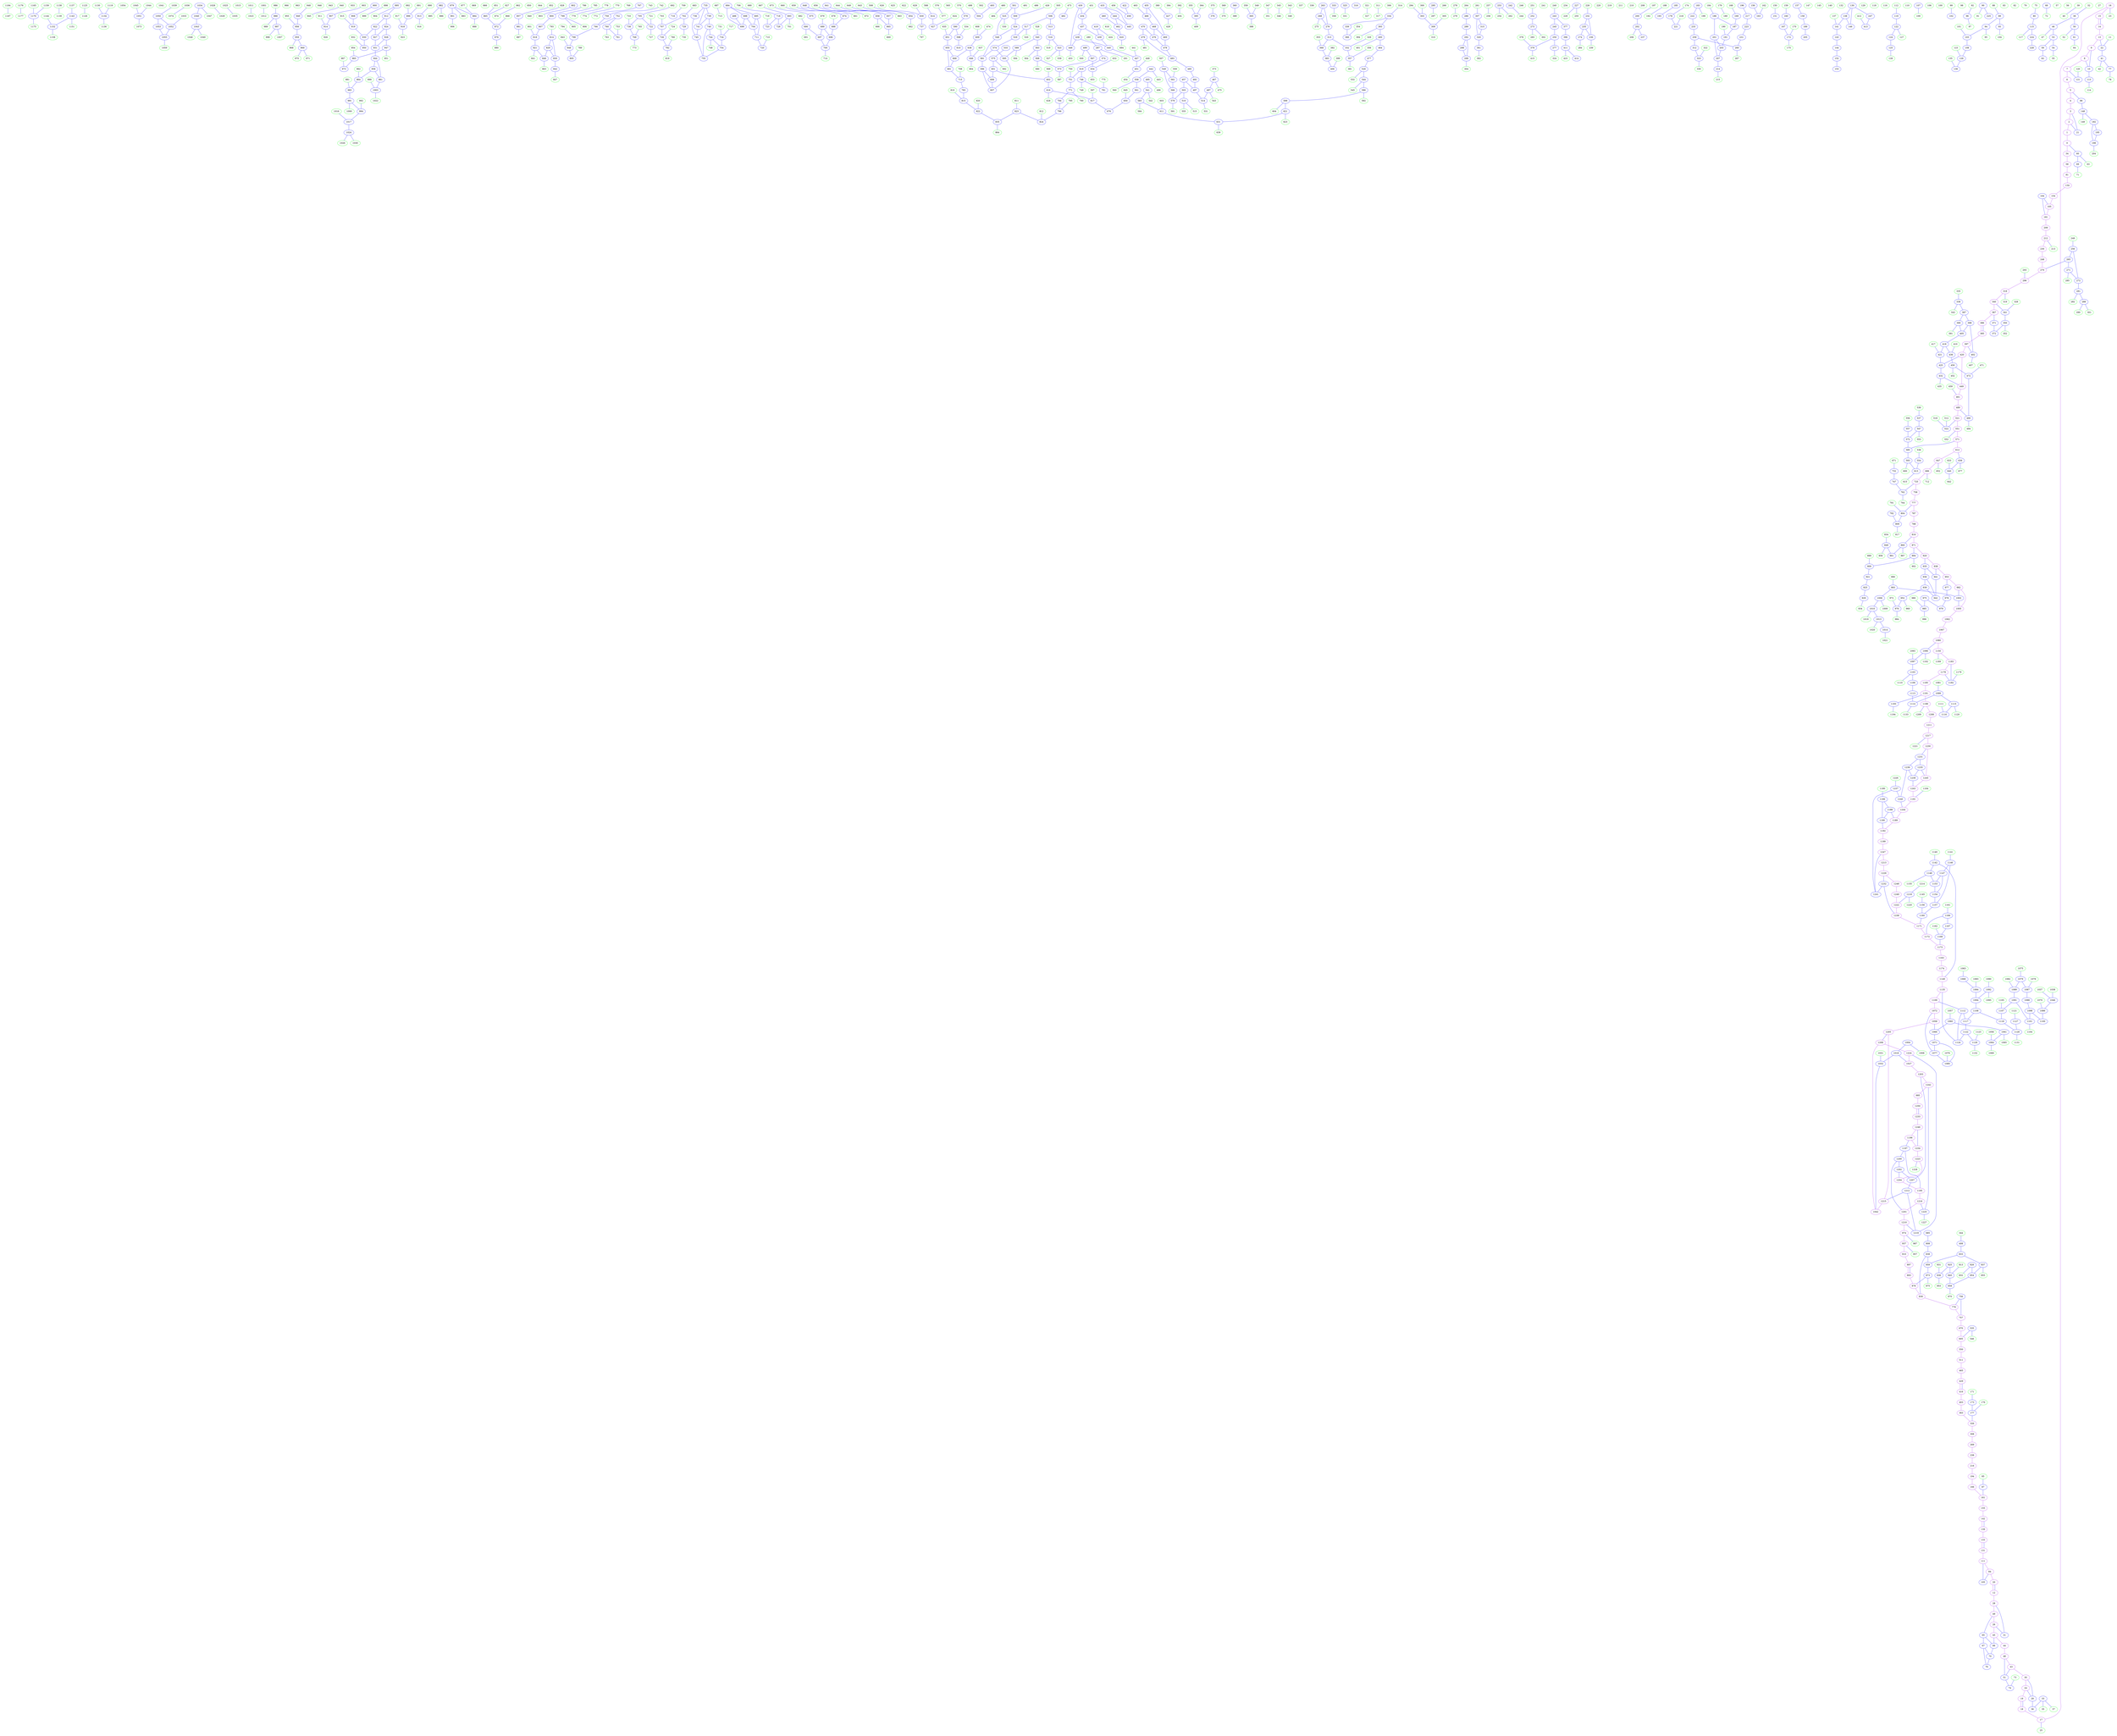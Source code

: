 digraph{
subgraph cluster_0 {
color = white
X35Y112I0 [label="0", pos="35,112!", color="purple"]
X35Y121I0 [label="1", pos="35,121!", color="purple"]
X35Y129I0 [label="2", pos="35,129!", color="purple"]
X35Y135I0 [label="3", pos="35,135!", color="purple"]
X35Y146I0 [label="4", pos="35,146!", color="purple"]
X35Y154I0 [label="5", pos="35,154!", color="purple"]
X35Y164I0 [label="6", pos="35,164!", color="purple"]
X35Y177I0 [label="7", pos="35,177!", color="purple"]
X35Y190I0 [label="8", pos="35,190!", color="purple"]
X35Y204I0 [label="9", pos="35,204!", color="purple"]
X36Y190I0 [label="10", pos="36,190!", color="blue"]
X37Y212I0 [label="11", pos="37,212!", color="green"]
X37Y395I0 [label="12", pos="37,395!", color="purple"]
X38Y232I0 [label="13", pos="38,232!", color="purple"]
X38Y234I0 [label="14", pos="38,234!", color="purple"]
X38Y235I0 [label="15", pos="38,235!", color="purple"]
X38Y237I0 [label="16", pos="38,237!", color="purple"]
X38Y265I0 [label="17", pos="38,265!", color="purple"]
X38Y286I0 [label="18", pos="38,286!", color="purple"]
X38Y288I0 [label="19", pos="38,288!", color="purple"]
X38Y396I0 [label="20", pos="38,396!", color="purple"]
X39Y131I0 [label="21", pos="39,131!", color="blue"]
X39Y220I0 [label="22", pos="39,220!", color="blue"]
X39Y241I0 [label="23", pos="39,241!", color="green"]
X39Y293I0 [label="24", pos="39,293!", color="purple"]
X40Y246I0 [label="25", pos="40,246!", color="green"]
X41Y381I0 [label="26", pos="41,381!", color="purple"]
X42Y204I0 [label="27", pos="42,204!", color="green"]
X42Y387I0 [label="28", pos="42,387!", color="purple"]
X43Y297I0 [label="29", pos="43,297!", color="blue"]
X43Y300I0 [label="30", pos="43,300!", color="purple"]
X43Y385I0 [label="31", pos="43,385!", color="blue"]
X44Y246I0 [label="32", pos="44,246!", color="green"]
X44Y281I0 [label="33", pos="44,281!", color="blue"]
X45Y98I0 [label="34", pos="45,98!", color="purple"]
X45Y257I0 [label="35", pos="45,257!", color="green"]
X45Y295I0 [label="36", pos="45,295!", color="blue"]
X46Y280I0 [label="37", pos="46,280!", color="green"]
X47Y233I0 [label="38", pos="47,233!", color="blue"]
X47Y251I0 [label="39", pos="47,251!", color="green"]
X47Y258I0 [label="40", pos="47,258!", color="green"]
X48Y208I0 [label="41", pos="48,208!", color="blue"]
X48Y213I0 [label="42", pos="48,213!", color="green"]
X48Y324I0 [label="43", pos="48,324!", color="purple"]
X48Y351I0 [label="44", pos="48,351!", color="purple"]
X48Y372I0 [label="45", pos="48,372!", color="purple"]
X50Y241I0 [label="46", pos="50,241!", color="blue"]
X50Y247I0 [label="47", pos="50,247!", color="green"]
X50Y338I0 [label="48", pos="50,338!", color="purple"]
X50Y381I0 [label="49", pos="50,381!", color="purple"]
X53Y219I0 [label="50", pos="53,219!", color="blue"]
X53Y338I0 [label="51", pos="53,338!", color="blue"]
X54Y221I0 [label="52", pos="54,221!", color="green"]
X55Y240I0 [label="53", pos="55,240!", color="blue"]
X55Y259I0 [label="54", pos="55,259!", color="blue"]
X56Y262I0 [label="55", pos="56,262!", color="green"]
X56Y293I0 [label="56", pos="56,293!", color="green"]
X56Y306I0 [label="57", pos="56,306!", color="green"]
X58Y94I0 [label="58", pos="58,94!", color="purple"]
X58Y236I0 [label="59", pos="58,236!", color="blue"]
X59Y103I0 [label="60", pos="59,103!", color="blue"]
X59Y212I0 [label="61", pos="59,212!", color="blue"]
X59Y229I0 [label="62", pos="59,229!", color="blue"]
X60Y105I0 [label="63", pos="60,105!", color="green"]
X60Y216I0 [label="64", pos="60,216!", color="green"]
X61Y393I0 [label="65", pos="61,393!", color="blue"]
X63Y389I0 [label="66", pos="63,389!", color="blue"]
X63Y395I0 [label="67", pos="63,395!", color="blue"]
X64Y285I0 [label="68", pos="64,285!", color="blue"]
X65Y100I0 [label="69", pos="65,100!", color="blue"]
X65Y391I0 [label="70", pos="65,391!", color="blue"]
X66Y103I0 [label="71", pos="66,103!", color="green"]
X66Y287I0 [label="72", pos="66,287!", color="green"]
X66Y367I0 [label="73", pos="66,367!", color="green"]
X67Y365I0 [label="74", pos="67,365!", color="blue"]
X68Y264I0 [label="75", pos="68,264!", color="green"]
X68Y398I0 [label="76", pos="68,398!", color="blue"]
X69Y189I0 [label="77", pos="69,189!", color="blue"]
X70Y191I0 [label="78", pos="70,191!", color="green"]
X70Y323I0 [label="79", pos="70,323!", color="green"]
X71Y264I0 [label="80", pos="71,264!", color="blue"]
X72Y88I0 [label="81", pos="72,88!", color="purple"]
X72Y305I0 [label="82", pos="72,305!", color="green"]
X72Y312I0 [label="83", pos="72,312!", color="green"]
X76Y431I0 [label="84", pos="76,431!", color="purple"]
X78Y397I0 [label="85", pos="78,397!", color="green"]
X79Y129I0 [label="86", pos="79,129!", color="blue"]
X79Y395I0 [label="87", pos="79,395!", color="blue"]
X81Y324I0 [label="88", pos="81,324!", color="green"]
X82Y324I0 [label="89", pos="82,324!", color="blue"]
X85Y249I0 [label="90", pos="85,249!", color="blue"]
X86Y251I0 [label="91", pos="86,251!", color="green"]
X86Y286I0 [label="92", pos="86,286!", color="green"]
X86Y318I0 [label="93", pos="86,318!", color="blue"]
X86Y334I0 [label="94", pos="86,334!", color="blue"]
X87Y334I0 [label="95", pos="87,334!", color="green"]
X88Y273I0 [label="96", pos="88,273!", color="blue"]
X90Y274I0 [label="97", pos="90,274!", color="green"]
X90Y288I0 [label="98", pos="90,288!", color="green"]
X94Y272I0 [label="99", pos="94,272!", color="green"]
X94Y336I0 [label="100", pos="94,336!", color="green"]
X94Y353I0 [label="101", pos="94,353!", color="green"]
X95Y275I0 [label="102", pos="95,275!", color="blue"]
X95Y351I0 [label="103", pos="95,351!", color="blue"]
X96Y335I0 [label="104", pos="96,335!", color="green"]
X99Y441I0 [label="105", pos="99,441!", color="blue"]
X102Y314I0 [label="106", pos="102,314!", color="green"]
X103Y97I0 [label="107", pos="103,97!", color="blue"]
X103Y369I0 [label="108", pos="103,369!", color="blue"]
X104Y100I0 [label="109", pos="104,100!", color="green"]
X104Y344I0 [label="110", pos="104,344!", color="green"]
X105Y447I0 [label="111", pos="105,447!", color="purple"]
X107Y324I0 [label="112", pos="107,324!", color="green"]
X108Y143I0 [label="113", pos="108,143!", color="blue"]
X109Y142I0 [label="114", pos="109,142!", color="green"]
X109Y197I0 [label="115", pos="109,197!", color="blue"]
X109Y347I0 [label="116", pos="109,347!", color="green"]
X110Y199I0 [label="117", pos="110,199!", color="green"]
X110Y293I0 [label="118", pos="110,293!", color="green"]
X111Y324I0 [label="119", pos="111,324!", color="blue"]
X112Y132I0 [label="120", pos="112,132!", color="green"]
X112Y134I0 [label="121", pos="112,134!", color="blue"]
X112Y328I0 [label="122", pos="112,328!", color="blue"]
X114Y387I0 [label="123", pos="114,387!", color="green"]
X115Y341I0 [label="124", pos="115,341!", color="blue"]
X115Y343I0 [label="125", pos="115,343!", color="blue"]
X115Y385I0 [label="126", pos="115,385!", color="blue"]
X116Y330I0 [label="127", pos="116,330!", color="green"]
X116Y350I0 [label="128", pos="116,350!", color="green"]
X117Y352I0 [label="129", pos="117,352!", color="green"]
X118Y286I0 [label="130", pos="118,286!", color="blue"]
X118Y455I0 [label="131", pos="118,455!", color="purple"]
X119Y334I0 [label="132", pos="119,334!", color="green"]
X120Y457I0 [label="133", pos="120,457!", color="purple"]
X122Y67I0 [label="134", pos="122,67!", color="purple"]
X122Y395I0 [label="135", pos="122,395!", color="green"]
X123Y393I0 [label="136", pos="123,393!", color="blue"]
X124Y334I0 [label="137", pos="124,334!", color="green"]
X125Y327I0 [label="138", pos="125,327!", color="blue"]
X125Y462I0 [label="139", pos="125,462!", color="purple"]
X126Y160I0 [label="140", pos="126,160!", color="green"]
X126Y334I0 [label="141", pos="126,334!", color="blue"]
X126Y462I0 [label="142", pos="126,462!", color="purple"]
X127Y335I0 [label="143", pos="127,335!", color="blue"]
X127Y341I0 [label="144", pos="127,341!", color="blue"]
X128Y408I0 [label="145", pos="128,408!", color="green"]
X129Y324I0 [label="146", pos="129,324!", color="blue"]
X130Y130I0 [label="147", pos="130,130!", color="green"]
X132Y105I0 [label="148", pos="132,105!", color="blue"]
X132Y108I0 [label="149", pos="132,108!", color="green"]
X134Y136I0 [label="150", pos="134,136!", color="green"]
X137Y137I0 [label="151", pos="137,137!", color="blue"]
X137Y354I0 [label="152", pos="137,354!", color="blue"]
X139Y351I0 [label="153", pos="139,351!", color="blue"]
X141Y69I0 [label="154", pos="141,69!", color="purple"]
X142Y462I0 [label="155", pos="142,462!", color="purple"]
X146Y338I0 [label="156", pos="146,338!", color="blue"]
X147Y118I0 [label="157", pos="147,118!", color="blue"]
X150Y117I0 [label="158", pos="150,117!", color="blue"]
X150Y317I0 [label="159", pos="150,317!", color="green"]
X151Y315I0 [label="160", pos="151,315!", color="blue"]
X151Y457I0 [label="161", pos="151,457!", color="purple"]
X152Y346I0 [label="162", pos="152,346!", color="green"]
X155Y348I0 [label="163", pos="155,348!", color="blue"]
X157Y71I0 [label="164", pos="157,71!", color="blue"]
X158Y69I0 [label="165", pos="158,69!", color="purple"]
X158Y450I0 [label="166", pos="158,450!", color="purple"]
X159Y329I0 [label="167", pos="159,329!", color="blue"]
X160Y144I0 [label="168", pos="160,144!", color="green"]
X160Y146I0 [label="169", pos="160,146!", color="blue"]
X160Y337I0 [label="170", pos="160,337!", color="green"]
X160Y389I0 [label="171", pos="160,389!", color="green"]
X161Y335I0 [label="172", pos="161,335!", color="blue"]
X161Y387I0 [label="173", pos="161,387!", color="blue"]
X162Y307I0 [label="174", pos="162,307!", color="green"]
X162Y337I0 [label="175", pos="162,337!", color="green"]
X162Y391I0 [label="176", pos="162,391!", color="green"]
X163Y389I0 [label="177", pos="163,389!", color="blue"]
X164Y305I0 [label="178", pos="164,305!", color="blue"]
X166Y340I0 [label="179", pos="166,340!", color="green"]
X166Y341I0 [label="180", pos="166,341!", color="green"]
X167Y69I0 [label="181", pos="167,69!", color="purple"]
X167Y89I0 [label="182", pos="167,89!", color="blue"]
X167Y121I0 [label="183", pos="167,121!", color="blue"]
X167Y140I0 [label="184", pos="167,140!", color="green"]
X167Y366I0 [label="185", pos="167,366!", color="blue"]
X168Y141I0 [label="186", pos="168,141!", color="blue"]
X168Y144I0 [label="187", pos="168,144!", color="blue"]
X168Y330I0 [label="188", pos="168,330!", color="green"]
X169Y109I0 [label="189", pos="169,109!", color="blue"]
X170Y143I0 [label="190", pos="170,143!", color="green"]
X170Y144I0 [label="191", pos="170,144!", color="blue"]
X170Y332I0 [label="192", pos="170,332!", color="green"]
X170Y368I0 [label="193", pos="170,368!", color="blue"]
X170Y448I0 [label="194", pos="170,448!", color="purple"]
X172Y86I0 [label="195", pos="172,86!", color="blue"]
X172Y130I0 [label="196", pos="172,130!", color="blue"]
X172Y307I0 [label="197", pos="172,307!", color="green"]
X173Y87I0 [label="198", pos="173,87!", color="blue"]
X174Y115I0 [label="199", pos="174,115!", color="green"]
X174Y304I0 [label="200", pos="174,304!", color="blue"]
X175Y138I0 [label="201", pos="175,138!", color="blue"]
X175Y303I0 [label="202", pos="175,303!", color="blue"]
X177Y140I0 [label="203", pos="177,140!", color="blue"]
X178Y88I0 [label="204", pos="178,88!", color="green"]
X178Y106I0 [label="205", pos="178,106!", color="blue"]
X178Y302I0 [label="206", pos="178,302!", color="green"]
X179Y138I0 [label="207", pos="179,138!", color="blue"]
X180Y368I0 [label="208", pos="180,368!", color="green"]
X181Y69I0 [label="209", pos="181,69!", color="purple"]
X182Y86I0 [label="210", pos="182,86!", color="green"]
X182Y366I0 [label="211", pos="182,366!", color="green"]
X183Y69I0 [label="212", pos="183,69!", color="purple"]
X184Y71I0 [label="213", pos="184,71!", color="green"]
X184Y137I0 [label="214", pos="184,137!", color="blue"]
X184Y140I0 [label="215", pos="184,140!", color="green"]
X185Y447I0 [label="216", pos="185,447!", color="purple"]
X190Y124I0 [label="217", pos="190,124!", color="blue"]
X190Y333I0 [label="218", pos="190,333!", color="green"]
X190Y348I0 [label="219", pos="190,348!", color="green"]
X190Y376I0 [label="220", pos="190,376!", color="green"]
X191Y331I0 [label="221", pos="191,331!", color="blue"]
X192Y110I0 [label="222", pos="192,110!", color="blue"]
X192Y122I0 [label="223", pos="192,122!", color="blue"]
X192Y152I0 [label="224", pos="192,152!", color="blue"]
X193Y172I0 [label="225", pos="193,172!", color="blue"]
X194Y140I0 [label="226", pos="194,140!", color="green"]
X194Y366I0 [label="227", pos="194,366!", color="blue"]
X197Y151I0 [label="228", pos="197,151!", color="blue"]
X197Y368I0 [label="229", pos="197,368!", color="green"]
X198Y69I0 [label="230", pos="198,69!", color="purple"]
X198Y119I0 [label="231", pos="198,119!", color="blue"]
X198Y141I0 [label="232", pos="198,141!", color="blue"]
X200Y108I0 [label="233", pos="200,108!", color="blue"]
X202Y362I0 [label="234", pos="202,362!", color="green"]
X203Y138I0 [label="235", pos="203,138!", color="blue"]
X203Y139I0 [label="236", pos="203,139!", color="blue"]
X203Y253I0 [label="237", pos="203,253!", color="blue"]
X203Y447I0 [label="238", pos="203,447!", color="purple"]
X204Y142I0 [label="239", pos="204,142!", color="green"]
X204Y300I0 [label="240", pos="204,300!", color="green"]
X205Y84I0 [label="241", pos="205,84!", color="green"]
X205Y95I0 [label="242", pos="205,95!", color="blue"]
X205Y297I0 [label="243", pos="205,297!", color="blue"]
X206Y97I0 [label="244", pos="206,97!", color="green"]
X206Y293I0 [label="245", pos="206,293!", color="blue"]
X206Y364I0 [label="246", pos="206,364!", color="green"]
X207Y204I0 [label="247", pos="207,204!", color="blue"]
X209Y69I0 [label="248", pos="209,69!", color="purple"]
X209Y78I0 [label="249", pos="209,78!", color="green"]
X211Y285I0 [label="250", pos="211,285!", color="blue"]
X212Y122I0 [label="251", pos="212,122!", color="green"]
X212Y125I0 [label="252", pos="212,125!", color="blue"]
X212Y353I0 [label="253", pos="212,353!", color="blue"]
X212Y356I0 [label="254", pos="212,356!", color="green"]
X212Y372I0 [label="255", pos="212,372!", color="green"]
X214Y79I0 [label="256", pos="214,79!", color="blue"]
X214Y356I0 [label="257", pos="214,356!", color="green"]
X214Y357I0 [label="258", pos="214,357!", color="green"]
X215Y112I0 [label="259", pos="215,112!", color="blue"]
X215Y114I0 [label="260", pos="215,114!", color="blue"]
X216Y338I0 [label="261", pos="216,338!", color="green"]
X216Y354I0 [label="262", pos="216,354!", color="green"]
X217Y154I0 [label="263", pos="217,154!", color="blue"]
X217Y376I0 [label="264", pos="217,376!", color="green"]
X218Y73I0 [label="265", pos="218,73!", color="blue"]
X218Y93I0 [label="266", pos="218,93!", color="green"]
X218Y116I0 [label="267", pos="218,116!", color="green"]
X218Y151I0 [label="268", pos="218,151!", color="blue"]
X218Y447I0 [label="269", pos="218,447!", color="purple"]
X219Y69I0 [label="270", pos="219,69!", color="purple"]
X219Y73I0 [label="271", pos="219,73!", color="blue"]
X219Y86I0 [label="272", pos="219,86!", color="blue"]
X219Y123I0 [label="273", pos="219,123!", color="blue"]
X219Y132I0 [label="274", pos="219,132!", color="blue"]
X219Y150I0 [label="275", pos="219,150!", color="green"]
X219Y153I0 [label="276", pos="219,153!", color="blue"]
X219Y290I0 [label="277", pos="219,290!", color="blue"]
X219Y354I0 [label="278", pos="219,354!", color="green"]
X219Y355I0 [label="279", pos="219,355!", color="green"]
X219Y358I0 [label="280", pos="219,358!", color="green"]
X220Y87I0 [label="281", pos="220,87!", color="blue"]
X220Y90I0 [label="282", pos="220,90!", color="green"]
X220Y125I0 [label="283", pos="220,125!", color="green"]
X220Y135I0 [label="284", pos="220,135!", color="green"]
X222Y71I0 [label="285", pos="222,71!", color="green"]
X222Y375I0 [label="286", pos="222,375!", color="blue"]
X223Y358I0 [label="287", pos="223,358!", color="blue"]
X224Y89I0 [label="288", pos="224,89!", color="blue"]
X225Y377I0 [label="289", pos="225,377!", color="blue"]
X226Y86I0 [label="290", pos="226,86!", color="green"]
X226Y360I0 [label="291", pos="226,360!", color="green"]
X226Y378I0 [label="292", pos="226,378!", color="blue"]
X228Y71I0 [label="293", pos="228,71!", color="green"]
X228Y85I0 [label="294", pos="228,85!", color="green"]
X228Y139I0 [label="295", pos="228,139!", color="blue"]
X229Y69I0 [label="296", pos="229,69!", color="purple"]
X229Y140I0 [label="297", pos="229,140!", color="green"]
X229Y379I0 [label="298", pos="229,379!", color="blue"]
X229Y380I0 [label="299", pos="229,380!", color="blue"]
X230Y75I0 [label="300", pos="230,75!", color="green"]
X230Y92I0 [label="301", pos="230,92!", color="green"]
X230Y120I0 [label="302", pos="230,120!", color="green"]
X231Y79I0 [label="303", pos="231,79!", color="blue"]
X231Y381I0 [label="304", pos="231,381!", color="green"]
X232Y85I0 [label="305", pos="232,85!", color="green"]
X232Y90I0 [label="306", pos="232,90!", color="green"]
X232Y344I0 [label="307", pos="232,344!", color="blue"]
X232Y445I0 [label="308", pos="232,445!", color="purple"]
X233Y83I0 [label="309", pos="233,83!", color="blue"]
X234Y87I0 [label="310", pos="234,87!", color="green"]
X235Y72I0 [label="311", pos="235,72!", color="green"]
X235Y113I0 [label="312", pos="235,113!", color="blue"]
X235Y147I0 [label="313", pos="235,147!", color="blue"]
X235Y334I0 [label="314", pos="235,334!", color="green"]
X235Y341I0 [label="315", pos="235,341!", color="blue"]
X235Y405I0 [label="316", pos="235,405!", color="blue"]
X236Y72I0 [label="317", pos="236,72!", color="green"]
X237Y69I0 [label="318", pos="237,69!", color="purple"]
X237Y70I0 [label="319", pos="237,70!", color="green"]
X237Y344I0 [label="320", pos="237,344!", color="blue"]
X238Y85I0 [label="321", pos="238,85!", color="green"]
X238Y110I0 [label="322", pos="238,110!", color="green"]
X238Y113I0 [label="323", pos="238,113!", color="blue"]
X238Y294I0 [label="324", pos="238,294!", color="green"]
X239Y322I0 [label="325", pos="239,322!", color="blue"]
X239Y438I0 [label="326", pos="239,438!", color="purple"]
X240Y86I0 [label="327", pos="240,86!", color="green"]
X241Y76I0 [label="328", pos="241,76!", color="green"]
X241Y148I0 [label="329", pos="241,148!", color="green"]
X242Y115I0 [label="330", pos="242,115!", color="green"]
X242Y324I0 [label="331", pos="242,324!", color="green"]
X243Y147I0 [label="332", pos="243,147!", color="blue"]
X243Y257I0 [label="333", pos="243,257!", color="blue"]
X243Y338I0 [label="334", pos="243,338!", color="blue"]
X244Y95I0 [label="335", pos="244,95!", color="green"]
X244Y236I0 [label="336", pos="244,236!", color="green"]
X244Y378I0 [label="337", pos="244,378!", color="green"]
X245Y96I0 [label="338", pos="245,96!", color="blue"]
X245Y331I0 [label="339", pos="245,331!", color="blue"]
X246Y68I0 [label="340", pos="246,68!", color="purple"]
X246Y71I0 [label="341", pos="246,71!", color="blue"]
X246Y98I0 [label="342", pos="246,98!", color="green"]
X246Y108I0 [label="343", pos="246,108!", color="green"]
X246Y376I0 [label="344", pos="246,376!", color="green"]
X247Y325I0 [label="345", pos="247,325!", color="green"]
X247Y326I0 [label="346", pos="247,326!", color="green"]
X248Y100I0 [label="347", pos="248,100!", color="green"]
X248Y108I0 [label="348", pos="248,108!", color="green"]
X248Y283I0 [label="349", pos="248,283!", color="green"]
X249Y83I0 [label="350", pos="249,83!", color="blue"]
X249Y100I0 [label="351", pos="249,100!", color="green"]
X250Y89I0 [label="352", pos="250,89!", color="green"]
X250Y140I0 [label="353", pos="250,140!", color="green"]
X250Y334I0 [label="354", pos="250,334!", color="green"]
X252Y114I0 [label="355", pos="252,114!", color="green"]
X252Y142I0 [label="356", pos="252,142!", color="green"]
X252Y144I0 [label="357", pos="252,144!", color="blue"]
X252Y256I0 [label="358", pos="252,256!", color="green"]
X252Y287I0 [label="359", pos="252,287!", color="green"]
X252Y298I0 [label="360", pos="252,298!", color="blue"]
X252Y348I0 [label="361", pos="252,348!", color="blue"]
X252Y350I0 [label="362", pos="252,350!", color="green"]
X252Y435I0 [label="363", pos="252,435!", color="purple"]
X253Y104I0 [label="364", pos="253,104!", color="green"]
X253Y285I0 [label="365", pos="253,285!", color="blue"]
X253Y332I0 [label="366", pos="253,332!", color="blue"]
X254Y68I0 [label="367", pos="254,68!", color="purple"]
X254Y138I0 [label="368", pos="254,138!", color="blue"]
X254Y326I0 [label="369", pos="254,326!", color="green"]
X254Y327I0 [label="370", pos="254,327!", color="green"]
X255Y70I0 [label="371", pos="255,70!", color="blue"]
X255Y73I0 [label="372", pos="255,73!", color="blue"]
X255Y253I0 [label="373", pos="255,253!", color="green"]
X255Y363I0 [label="374", pos="255,363!", color="blue"]
X256Y161I0 [label="375", pos="256,161!", color="green"]
X256Y162I0 [label="376", pos="256,162!", color="blue"]
X256Y308I0 [label="377", pos="256,308!", color="blue"]
X257Y282I0 [label="378", pos="257,282!", color="green"]
X258Y281I0 [label="379", pos="258,281!", color="blue"]
X258Y324I0 [label="380", pos="258,324!", color="green"]
X259Y144I0 [label="381", pos="259,144!", color="green"]
X260Y132I0 [label="382", pos="260,132!", color="green"]
X260Y135I0 [label="383", pos="260,135!", color="blue"]
X260Y142I0 [label="384", pos="260,142!", color="green"]
X262Y68I0 [label="385", pos="262,68!", color="purple"]
X262Y69I0 [label="386", pos="262,69!", color="purple"]
X262Y89I0 [label="387", pos="262,89!", color="blue"]
X264Y291I0 [label="388", pos="264,291!", color="green"]
X264Y297I0 [label="389", pos="264,297!", color="green"]
X265Y90I0 [label="390", pos="265,90!", color="blue"]
X266Y93I0 [label="391", pos="266,93!", color="green"]
X266Y288I0 [label="392", pos="266,288!", color="green"]
X266Y340I0 [label="393", pos="266,340!", color="blue"]
X266Y342I0 [label="394", pos="266,342!", color="green"]
X267Y103I0 [label="395", pos="267,103!", color="blue"]
X267Y305I0 [label="396", pos="267,305!", color="blue"]
X268Y68I0 [label="397", pos="268,68!", color="purple"]
X268Y76I0 [label="398", pos="268,76!", color="blue"]
X268Y130I0 [label="399", pos="268,130!", color="green"]
X268Y340I0 [label="400", pos="268,340!", color="blue"]
X268Y342I0 [label="401", pos="268,342!", color="green"]
X269Y75I0 [label="402", pos="269,75!", color="blue"]
X269Y433I0 [label="403", pos="269,433!", color="purple"]
X270Y293I0 [label="404", pos="270,293!", color="green"]
X271Y87I0 [label="405", pos="271,87!", color="blue"]
X271Y131I0 [label="406", pos="271,131!", color="blue"]
X272Y76I0 [label="407", pos="272,76!", color="green"]
X272Y381I0 [label="408", pos="272,381!", color="blue"]
X273Y102I0 [label="409", pos="273,102!", color="green"]
X274Y96I0 [label="410", pos="274,96!", color="green"]
X274Y301I0 [label="411", pos="274,301!", color="blue"]
X275Y180I0 [label="412", pos="275,180!", color="green"]
X275Y181I0 [label="413", pos="275,181!", color="blue"]
X275Y300I0 [label="414", pos="275,300!", color="blue"]
X278Y293I0 [label="415", pos="278,293!", color="green"]
X278Y432I0 [label="416", pos="278,432!", color="purple"]
X279Y83I0 [label="417", pos="279,83!", color="green"]
X279Y87I0 [label="418", pos="279,87!", color="blue"]
X279Y311I0 [label="419", pos="279,311!", color="blue"]
X280Y68I0 [label="420", pos="280,68!", color="purple"]
X280Y84I0 [label="421", pos="280,84!", color="blue"]
X280Y225I0 [label="422", pos="280,225!", color="blue"]
X280Y294I0 [label="423", pos="280,294!", color="green"]
X280Y313I0 [label="424", pos="280,313!", color="green"]
X282Y78I0 [label="425", pos="282,78!", color="blue"]
X282Y166I0 [label="426", pos="282,166!", color="green"]
X282Y319I0 [label="427", pos="282,319!", color="blue"]
X282Y322I0 [label="428", pos="282,322!", color="green"]
X282Y433I0 [label="429", pos="282,433!", color="purple"]
X284Y284I0 [label="430", pos="284,284!", color="blue"]
X284Y293I0 [label="431", pos="284,293!", color="green"]
X285Y77I0 [label="432", pos="285,77!", color="blue"]
X285Y243I0 [label="433", pos="285,243!", color="blue"]
X285Y291I0 [label="434", pos="285,291!", color="blue"]
X286Y79I0 [label="435", pos="286,79!", color="green"]
X287Y89I0 [label="436", pos="287,89!", color="blue"]
X287Y292I0 [label="437", pos="287,292!", color="blue"]
X288Y291I0 [label="438", pos="288,291!", color="blue"]
X288Y293I0 [label="439", pos="288,293!", color="blue"]
X289Y292I0 [label="440", pos="289,292!", color="blue"]
X289Y302I0 [label="441", pos="289,302!", color="green"]
X290Y202I0 [label="442", pos="290,202!", color="blue"]
X290Y204I0 [label="443", pos="290,204!", color="green"]
X290Y243I0 [label="444", pos="290,243!", color="blue"]
X290Y245I0 [label="445", pos="290,245!", color="blue"]
X290Y287I0 [label="446", pos="290,287!", color="blue"]
X290Y302I0 [label="447", pos="290,302!", color="blue"]
X290Y307I0 [label="448", pos="290,307!", color="green"]
X291Y68I0 [label="449", pos="291,68!", color="purple"]
X291Y87I0 [label="450", pos="291,87!", color="blue"]
X291Y305I0 [label="451", pos="291,305!", color="blue"]
X292Y82I0 [label="452", pos="292,82!", color="green"]
X292Y288I0 [label="453", pos="292,288!", color="green"]
X292Y307I0 [label="454", pos="292,307!", color="green"]
X293Y277I0 [label="455", pos="293,277!", color="blue"]
X294Y225I0 [label="456", pos="294,225!", color="green"]
X294Y326I0 [label="457", pos="294,326!", color="blue"]
X295Y223I0 [label="458", pos="295,223!", color="blue"]
X296Y71I0 [label="459", pos="296,71!", color="green"]
X296Y237I0 [label="460", pos="296,237!", color="blue"]
X297Y68I0 [label="461", pos="297,68!", color="purple"]
X297Y240I0 [label="462", pos="297,240!", color="blue"]
X298Y289I0 [label="463", pos="298,289!", color="green"]
X298Y336I0 [label="464", pos="298,336!", color="blue"]
X298Y433I0 [label="465", pos="298,433!", color="purple"]
X299Y286I0 [label="466", pos="299,286!", color="blue"]
X300Y268I0 [label="467", pos="300,268!", color="blue"]
X301Y286I0 [label="468", pos="301,286!", color="blue"]
X302Y285I0 [label="469", pos="302,285!", color="blue"]
X303Y297I0 [label="470", pos="303,297!", color="blue"]
X304Y70I0 [label="471", pos="304,70!", color="green"]
X304Y74I0 [label="472", pos="304,74!", color="blue"]
X304Y212I0 [label="473", pos="304,212!", color="green"]
X304Y220I0 [label="474", pos="304,220!", color="green"]
X304Y266I0 [label="475", pos="304,266!", color="green"]
X304Y291I0 [label="476", pos="304,291!", color="blue"]
X304Y335I0 [label="477", pos="304,335!", color="blue"]
X305Y291I0 [label="478", pos="305,291!", color="blue"]
X305Y297I0 [label="479", pos="305,297!", color="blue"]
X306Y268I0 [label="480", pos="306,268!", color="green"]
X306Y299I0 [label="481", pos="306,299!", color="green"]
X307Y213I0 [label="482", pos="307,213!", color="blue"]
X307Y293I0 [label="483", pos="307,293!", color="blue"]
X308Y268I0 [label="484", pos="308,268!", color="green"]
X309Y294I0 [label="485", pos="309,294!", color="blue"]
X310Y152I0 [label="486", pos="310,152!", color="green"]
X310Y278I0 [label="487", pos="310,278!", color="blue"]
X310Y343I0 [label="488", pos="310,343!", color="blue"]
X311Y68I0 [label="489", pos="311,68!", color="purple"]
X311Y71I0 [label="490", pos="311,71!", color="blue"]
X311Y83I0 [label="491", pos="311,83!", color="green"]
X311Y295I0 [label="492", pos="311,295!", color="blue"]
X311Y398I0 [label="493", pos="311,398!", color="blue"]
X312Y73I0 [label="494", pos="312,73!", color="green"]
X312Y262I0 [label="495", pos="312,262!", color="blue"]
X312Y264I0 [label="496", pos="312,264!", color="green"]
X312Y303I0 [label="497", pos="312,303!", color="blue"]
X313Y404I0 [label="498", pos="313,404!", color="green"]
X314Y133I0 [label="499", pos="314,133!", color="blue"]
X314Y136I0 [label="500", pos="314,136!", color="green"]
X314Y167I0 [label="501", pos="314,167!", color="blue"]
X314Y232I0 [label="502", pos="314,232!", color="green"]
X314Y318I0 [label="503", pos="314,318!", color="blue"]
X314Y404I0 [label="504", pos="314,404!", color="blue"]
X315Y148I0 [label="505", pos="315,148!", color="green"]
X316Y148I0 [label="506", pos="316,148!", color="blue"]
X316Y270I0 [label="507", pos="316,270!", color="green"]
X316Y374I0 [label="508", pos="316,374!", color="green"]
X317Y163I0 [label="509", pos="317,163!", color="blue"]
X317Y313I0 [label="510", pos="317,313!", color="blue"]
X317Y433I0 [label="511", pos="317,433!", color="purple"]
X318Y76I0 [label="512", pos="318,76!", color="green"]
X318Y142I0 [label="513", pos="318,142!", color="blue"]
X318Y295I0 [label="514", pos="318,295!", color="blue"]
X318Y315I0 [label="515", pos="318,315!", color="green"]
X319Y141I0 [label="516", pos="319,141!", color="blue"]
X319Y152I0 [label="517", pos="319,152!", color="blue"]
X320Y83I0 [label="518", pos="320,83!", color="green"]
X320Y143I0 [label="519", pos="320,143!", color="green"]
X320Y154I0 [label="520", pos="320,154!", color="green"]
X321Y68I0 [label="521", pos="321,68!", color="purple"]
X321Y76I0 [label="522", pos="321,76!", color="blue"]
X321Y139I0 [label="523", pos="321,139!", color="blue"]
X321Y163I0 [label="524", pos="321,163!", color="blue"]
X321Y172I0 [label="525", pos="321,172!", color="blue"]
X321Y327I0 [label="526", pos="321,327!", color="blue"]
X322Y141I0 [label="527", pos="322,141!", color="green"]
X322Y146I0 [label="528", pos="322,146!", color="green"]
X322Y162I0 [label="529", pos="322,162!", color="blue"]
X322Y175I0 [label="530", pos="322,175!", color="green"]
X322Y294I0 [label="531", pos="322,294!", color="green"]
X322Y329I0 [label="532", pos="322,329!", color="green"]
X323Y182I0 [label="533", pos="323,182!", color="blue"]
X323Y234I0 [label="534", pos="323,234!", color="green"]
X323Y415I0 [label="535", pos="323,415!", color="blue"]
X324Y83I0 [label="536", pos="324,83!", color="green"]
X324Y89I0 [label="537", pos="324,89!", color="blue"]
X324Y120I0 [label="538", pos="324,120!", color="green"]
X324Y138I0 [label="539", pos="324,138!", color="green"]
X324Y146I0 [label="540", pos="324,146!", color="blue"]
X324Y268I0 [label="541", pos="324,268!", color="blue"]
X324Y270I0 [label="542", pos="324,270!", color="green"]
X324Y292I0 [label="543", pos="324,292!", color="green"]
X324Y326I0 [label="544", pos="324,326!", color="blue"]
X324Y328I0 [label="545", pos="324,328!", color="green"]
X324Y418I0 [label="546", pos="324,418!", color="green"]
X325Y89I0 [label="547", pos="325,89!", color="blue"]
X325Y171I0 [label="548", pos="325,171!", color="blue"]
X325Y280I0 [label="549", pos="325,280!", color="blue"]
X325Y426I0 [label="550", pos="325,426!", color="purple"]
X326Y68I0 [label="551", pos="326,68!", color="purple"]
X326Y73I0 [label="552", pos="326,73!", color="green"]
X326Y91I0 [label="553", pos="326,91!", color="green"]
X326Y116I0 [label="554", pos="326,116!", color="blue"]
X326Y298I0 [label="555", pos="326,298!", color="green"]
X328Y95I0 [label="556", pos="328,95!", color="green"]
X328Y100I0 [label="557", pos="328,100!", color="blue"]
X328Y202I0 [label="558", pos="328,202!", color="blue"]
X328Y293I0 [label="559", pos="328,293!", color="green"]
X329Y201I0 [label="560", pos="329,201!", color="green"]
X329Y206I0 [label="561", pos="329,206!", color="blue"]
X329Y291I0 [label="562", pos="329,291!", color="blue"]
X330Y140I0 [label="563", pos="330,140!", color="blue"]
X330Y145I0 [label="564", pos="330,145!", color="green"]
X330Y195I0 [label="565", pos="330,195!", color="green"]
X331Y291I0 [label="566", pos="331,291!", color="blue"]
X332Y124I0 [label="567", pos="332,124!", color="blue"]
X332Y135I0 [label="568", pos="332,135!", color="blue"]
X332Y192I0 [label="569", pos="332,192!", color="green"]
X332Y235I0 [label="570", pos="332,235!", color="green"]
X333Y68I0 [label="571", pos="333,68!", color="purple"]
X333Y80I0 [label="572", pos="333,80!", color="blue"]
X333Y130I0 [label="573", pos="333,130!", color="blue"]
X333Y171I0 [label="574", pos="333,171!", color="blue"]
X333Y187I0 [label="575", pos="333,187!", color="blue"]
X333Y200I0 [label="576", pos="333,200!", color="green"]
X333Y201I0 [label="577", pos="333,201!", color="green"]
X333Y233I0 [label="578", pos="333,233!", color="blue"]
X333Y304I0 [label="579", pos="333,304!", color="blue"]
X334Y136I0 [label="580", pos="334,136!", color="green"]
X334Y177I0 [label="581", pos="334,177!", color="blue"]
X334Y184I0 [label="582", pos="334,184!", color="green"]
X334Y275I0 [label="583", pos="334,275!", color="blue"]
X334Y280I0 [label="584", pos="334,280!", color="green"]
X335Y71I0 [label="585", pos="335,71!", color="blue"]
X335Y319I0 [label="586", pos="335,319!", color="blue"]
X336Y130I0 [label="587", pos="336,130!", color="green"]
X336Y147I0 [label="588", pos="336,147!", color="green"]
X336Y166I0 [label="589", pos="336,166!", color="blue"]
X336Y236I0 [label="590", pos="336,236!", color="blue"]
X336Y304I0 [label="591", pos="336,304!", color="green"]
X336Y321I0 [label="592", pos="336,321!", color="green"]
X337Y74I0 [label="593", pos="337,74!", color="blue"]
X337Y166I0 [label="594", pos="337,166!", color="green"]
X337Y170I0 [label="595", pos="337,170!", color="blue"]
X337Y179I0 [label="596", pos="337,179!", color="blue"]
X337Y201I0 [label="597", pos="337,201!", color="green"]
X337Y237I0 [label="598", pos="337,237!", color="blue"]
X337Y317I0 [label="599", pos="337,317!", color="blue"]
X338Y73I0 [label="600", pos="338,73!", color="green"]
X338Y190I0 [label="601", pos="338,190!", color="blue"]
X338Y191I0 [label="602", pos="338,191!", color="blue"]
X338Y286I0 [label="603", pos="338,286!", color="green"]
X338Y319I0 [label="604", pos="338,319!", color="green"]
X338Y421I0 [label="605", pos="338,421!", color="purple"]
X339Y181I0 [label="606", pos="339,181!", color="blue"]
X340Y178I0 [label="607", pos="340,178!", color="blue"]
X340Y222I0 [label="608", pos="340,222!", color="green"]
X340Y224I0 [label="609", pos="340,224!", color="blue"]
X340Y246I0 [label="610", pos="340,246!", color="blue"]
X340Y283I0 [label="611", pos="340,283!", color="blue"]
X341Y68I0 [label="612", pos="341,68!", color="purple"]
X341Y103I0 [label="613", pos="341,103!", color="blue"]
X341Y154I0 [label="614", pos="341,154!", color="blue"]
X342Y106I0 [label="615", pos="342,106!", color="green"]
X342Y195I0 [label="616", pos="342,195!", color="blue"]
X342Y200I0 [label="617", pos="342,200!", color="blue"]
X342Y261I0 [label="618", pos="342,261!", color="green"]
X342Y355I0 [label="619", pos="342,355!", color="blue"]
X343Y259I0 [label="620", pos="343,259!", color="blue"]
X343Y313I0 [label="621", pos="343,313!", color="blue"]
X344Y220I0 [label="622", pos="344,220!", color="green"]
X344Y315I0 [label="623", pos="344,315!", color="green"]
X345Y176I0 [label="624", pos="345,176!", color="green"]
X346Y134I0 [label="625", pos="346,134!", color="green"]
X346Y145I0 [label="626", pos="346,145!", color="green"]
X346Y176I0 [label="627", pos="346,176!", color="blue"]
X346Y196I0 [label="628", pos="346,196!", color="green"]
X346Y370I0 [label="629", pos="346,370!", color="green"]
X346Y372I0 [label="630", pos="346,372!", color="blue"]
X347Y308I0 [label="631", pos="347,308!", color="blue"]
X348Y106I0 [label="632", pos="348,106!", color="green"]
X349Y102I0 [label="633", pos="349,102!", color="green"]
X349Y109I0 [label="634", pos="349,109!", color="blue"]
X349Y236I0 [label="635", pos="349,236!", color="green"]
X350Y81I0 [label="636", pos="350,81!", color="blue"]
X350Y224I0 [label="637", pos="350,224!", color="green"]
X350Y229I0 [label="638", pos="350,229!", color="blue"]
X350Y309I0 [label="639", pos="350,309!", color="green"]
X351Y99I0 [label="640", pos="351,99!", color="blue"]
X351Y279I0 [label="641", pos="351,279!", color="blue"]
X352Y101I0 [label="642", pos="352,101!", color="green"]
X352Y132I0 [label="643", pos="352,132!", color="green"]
X352Y196I0 [label="644", pos="352,196!", color="green"]
X352Y221I0 [label="645", pos="352,221!", color="green"]
X352Y227I0 [label="646", pos="352,227!", color="blue"]
X353Y68I0 [label="647", pos="353,68!", color="purple"]
X353Y121I0 [label="648", pos="353,121!", color="blue"]
X353Y140I0 [label="649", pos="353,140!", color="green"]
X353Y219I0 [label="650", pos="353,219!", color="blue"]
X353Y243I0 [label="651", pos="353,243!", color="blue"]
X354Y74I0 [label="652", pos="354,74!", color="green"]
X354Y104I0 [label="653", pos="354,104!", color="green"]
X354Y139I0 [label="654", pos="354,139!", color="blue"]
X354Y244I0 [label="655", pos="354,244!", color="blue"]
X354Y305I0 [label="656", pos="354,305!", color="green"]
X355Y303I0 [label="657", pos="355,303!", color="blue"]
X355Y311I0 [label="658", pos="355,311!", color="blue"]
X356Y94I0 [label="659", pos="356,94!", color="green"]
X356Y104I0 [label="660", pos="356,104!", color="green"]
X356Y124I0 [label="661", pos="356,124!", color="green"]
X356Y140I0 [label="662", pos="356,140!", color="green"]
X356Y207I0 [label="663", pos="356,207!", color="green"]
X356Y231I0 [label="664", pos="356,231!", color="green"]
X356Y310I0 [label="665", pos="356,310!", color="blue"]
X356Y313I0 [label="666", pos="356,313!", color="green"]
X357Y128I0 [label="667", pos="357,128!", color="green"]
X357Y243I0 [label="668", pos="357,243!", color="blue"]
X357Y310I0 [label="669", pos="357,310!", color="green"]
X357Y419I0 [label="670", pos="357,419!", color="purple"]
X358Y76I0 [label="671", pos="358,76!", color="green"]
X358Y116I0 [label="672", pos="358,116!", color="green"]
X358Y201I0 [label="673", pos="358,201!", color="green"]
X359Y99I0 [label="674", pos="359,99!", color="blue"]
X359Y199I0 [label="675", pos="359,199!", color="blue"]
X359Y220I0 [label="676", pos="359,220!", color="blue"]
X360Y86I0 [label="677", pos="360,86!", color="green"]
X360Y106I0 [label="678", pos="360,106!", color="green"]
X360Y108I0 [label="679", pos="360,108!", color="green"]
X360Y186I0 [label="680", pos="360,186!", color="green"]
X360Y247I0 [label="681", pos="360,247!", color="blue"]
X361Y114I0 [label="682", pos="361,114!", color="green"]
X361Y232I0 [label="683", pos="361,232!", color="green"]
X361Y315I0 [label="684", pos="361,315!", color="blue"]
X361Y399I0 [label="685", pos="361,399!", color="blue"]
X362Y68I0 [label="686", pos="362,68!", color="purple"]
X362Y89I0 [label="687", pos="362,89!", color="green"]
X362Y106I0 [label="688", pos="362,106!", color="blue"]
X362Y108I0 [label="689", pos="362,108!", color="blue"]
X362Y114I0 [label="690", pos="362,114!", color="blue"]
X362Y115I0 [label="691", pos="362,115!", color="green"]
X362Y122I0 [label="692", pos="362,122!", color="green"]
X362Y142I0 [label="693", pos="362,142!", color="blue"]
X362Y276I0 [label="694", pos="362,276!", color="green"]
X362Y313I0 [label="695", pos="362,313!", color="blue"]
X363Y107I0 [label="696", pos="363,107!", color="blue"]
X363Y109I0 [label="697", pos="363,109!", color="blue"]
X363Y316I0 [label="698", pos="363,316!", color="blue"]
X363Y318I0 [label="699", pos="363,318!", color="blue"]
X364Y108I0 [label="700", pos="364,108!", color="blue"]
X364Y142I0 [label="701", pos="364,142!", color="green"]
X364Y235I0 [label="702", pos="364,235!", color="blue"]
X364Y245I0 [label="703", pos="364,245!", color="green"]
X364Y313I0 [label="704", pos="364,313!", color="blue"]
X365Y124I0 [label="705", pos="365,124!", color="blue"]
X365Y156I0 [label="706", pos="365,156!", color="green"]
X365Y243I0 [label="707", pos="365,243!", color="blue"]
X365Y257I0 [label="708", pos="365,257!", color="green"]
X365Y269I0 [label="709", pos="365,269!", color="green"]
X365Y305I0 [label="710", pos="365,305!", color="green"]
X365Y311I0 [label="711", pos="365,311!", color="blue"]
X366Y76I0 [label="712", pos="366,76!", color="green"]
X366Y95I0 [label="713", pos="366,95!", color="green"]
X366Y108I0 [label="714", pos="366,108!", color="green"]
X366Y255I0 [label="715", pos="366,255!", color="blue"]
X366Y267I0 [label="716", pos="366,267!", color="blue"]
X366Y276I0 [label="717", pos="366,276!", color="green"]
X367Y158I0 [label="718", pos="367,158!", color="blue"]
X367Y166I0 [label="719", pos="367,166!", color="green"]
X367Y303I0 [label="720", pos="367,303!", color="blue"]
X368Y110I0 [label="721", pos="368,110!", color="green"]
X368Y122I0 [label="722", pos="368,122!", color="blue"]
X368Y166I0 [label="723", pos="368,166!", color="blue"]
X368Y249I0 [label="724", pos="368,249!", color="green"]
X369Y67I0 [label="725", pos="369,67!", color="purple"]
X369Y247I0 [label="726", pos="369,247!", color="blue"]
X370Y125I0 [label="727", pos="370,125!", color="green"]
X370Y153I0 [label="728", pos="370,153!", color="blue"]
X370Y240I0 [label="729", pos="370,240!", color="blue"]
X370Y241I0 [label="730", pos="370,241!", color="green"]
X370Y291I0 [label="731", pos="370,291!", color="green"]
X371Y86I0 [label="732", pos="371,86!", color="blue"]
X371Y142I0 [label="733", pos="371,142!", color="green"]
X371Y289I0 [label="734", pos="371,289!", color="blue"]
X371Y321I0 [label="735", pos="371,321!", color="blue"]
X371Y326I0 [label="736", pos="371,326!", color="blue"]
X371Y370I0 [label="737", pos="371,370!", color="blue"]
X372Y142I0 [label="738", pos="372,142!", color="blue"]
X372Y318I0 [label="739", pos="372,318!", color="blue"]
X373Y315I0 [label="740", pos="373,315!", color="blue"]
X373Y320I0 [label="741", pos="373,320!", color="blue"]
X374Y172I0 [label="742", pos="374,172!", color="green"]
X374Y206I0 [label="743", pos="374,206!", color="green"]
X375Y311I0 [label="744", pos="375,311!", color="blue"]
X375Y320I0 [label="745", pos="375,320!", color="blue"]
X375Y337I0 [label="746", pos="375,337!", color="blue"]
X376Y90I0 [label="747", pos="376,90!", color="blue"]
X376Y313I0 [label="748", pos="376,313!", color="green"]
X376Y339I0 [label="749", pos="376,339!", color="green"]
X376Y344I0 [label="750", pos="376,344!", color="green"]
X376Y347I0 [label="751", pos="376,347!", color="blue"]
X377Y191I0 [label="752", pos="377,191!", color="blue"]
X377Y210I0 [label="753", pos="377,210!", color="green"]
X377Y308I0 [label="754", pos="377,308!", color="blue"]
X377Y318I0 [label="755", pos="377,318!", color="blue"]
X377Y415I0 [label="756", pos="377,415!", color="blue"]
X377Y416I0 [label="757", pos="377,416!", color="purple"]
X378Y67I0 [label="758", pos="378,67!", color="purple"]
X378Y176I0 [label="759", pos="378,176!", color="blue"]
X378Y204I0 [label="760", pos="378,204!", color="blue"]
X378Y210I0 [label="761", pos="378,210!", color="blue"]
X379Y87I0 [label="762", pos="379,87!", color="blue"]
X379Y204I0 [label="763", pos="379,204!", color="green"]
X380Y89I0 [label="764", pos="380,89!", color="green"]
X380Y161I0 [label="765", pos="380,161!", color="green"]
X380Y182I0 [label="766", pos="380,182!", color="blue"]
X381Y131I0 [label="767", pos="381,131!", color="blue"]
X381Y159I0 [label="768", pos="381,159!", color="blue"]
X382Y301I0 [label="769", pos="382,301!", color="green"]
X383Y200I0 [label="770", pos="383,200!", color="green"]
X383Y344I0 [label="771", pos="383,344!", color="blue"]
X384Y146I0 [label="772", pos="384,146!", color="green"]
X384Y163I0 [label="773", pos="384,163!", color="green"]
X384Y203I0 [label="774", pos="384,203!", color="green"]
X384Y320I0 [label="775", pos="384,320!", color="green"]
X384Y416I0 [label="776", pos="384,416!", color="purple"]
X385Y69I0 [label="777", pos="385,69!", color="purple"]
X385Y210I0 [label="778", pos="385,210!", color="green"]
X386Y210I0 [label="779", pos="386,210!", color="green"]
X386Y269I0 [label="780", pos="386,269!", color="green"]
X386Y320I0 [label="781", pos="386,320!", color="blue"]
X387Y267I0 [label="782", pos="387,267!", color="blue"]
X387Y281I0 [label="783", pos="387,281!", color="blue"]
X387Y351I0 [label="784", pos="387,351!", color="blue"]
X388Y138I0 [label="785", pos="388,138!", color="green"]
X388Y156I0 [label="786", pos="388,156!", color="green"]
X389Y65I0 [label="787", pos="389,65!", color="purple"]
X389Y67I0 [label="788", pos="389,67!", color="purple"]
X389Y212I0 [label="789", pos="389,212!", color="green"]
X389Y336I0 [label="790", pos="389,336!", color="green"]
X390Y83I0 [label="791", pos="390,83!", color="green"]
X390Y102I0 [label="792", pos="390,102!", color="blue"]
X390Y185I0 [label="793", pos="390,185!", color="green"]
X390Y207I0 [label="794", pos="390,207!", color="green"]
X390Y348I0 [label="795", pos="390,348!", color="green"]
X390Y351I0 [label="796", pos="390,351!", color="blue"]
X390Y368I0 [label="797", pos="390,368!", color="green"]
X391Y205I0 [label="798", pos="391,205!", color="blue"]
X392Y152I0 [label="799", pos="392,152!", color="blue"]
X392Y170I0 [label="800", pos="392,170!", color="blue"]
X392Y184I0 [label="801", pos="392,184!", color="green"]
X392Y248I0 [label="802", pos="392,248!", color="blue"]
X392Y254I0 [label="803", pos="392,254!", color="green"]
X393Y87I0 [label="804", pos="393,87!", color="blue"]
X393Y152I0 [label="805", pos="393,152!", color="green"]
X393Y158I0 [label="806", pos="393,158!", color="green"]
X393Y177I0 [label="807", pos="393,177!", color="blue"]
X393Y397I0 [label="808", pos="393,397!", color="blue"]
X394Y91I0 [label="809", pos="394,91!", color="blue"]
X394Y297I0 [label="810", pos="394,297!", color="green"]
X394Y332I0 [label="811", pos="394,332!", color="green"]
X394Y334I0 [label="812", pos="394,334!", color="green"]
X394Y369I0 [label="813", pos="394,369!", color="green"]
X395Y197I0 [label="814", pos="395,197!", color="blue"]
X395Y295I0 [label="815", pos="395,295!", color="blue"]
X396Y71I0 [label="816", pos="396,71!", color="purple"]
X396Y93I0 [label="817", pos="396,93!", color="green"]
X396Y182I0 [label="818", pos="396,182!", color="blue"]
X396Y281I0 [label="819", pos="396,281!", color="green"]
X396Y308I0 [label="820", pos="396,308!", color="green"]
X397Y183I0 [label="821", pos="397,183!", color="blue"]
X397Y311I0 [label="822", pos="397,311!", color="blue"]
X397Y332I0 [label="823", pos="397,332!", color="blue"]
X397Y334I0 [label="824", pos="397,334!", color="blue"]
X397Y357I0 [label="825", pos="397,357!", color="blue"]
X397Y375I0 [label="826", pos="397,375!", color="blue"]
X398Y108I0 [label="827", pos="398,108!", color="green"]
X398Y156I0 [label="828", pos="398,156!", color="green"]
X398Y195I0 [label="829", pos="398,195!", color="blue"]
X398Y199I0 [label="830", pos="398,199!", color="blue"]
X398Y352I0 [label="831", pos="398,352!", color="green"]
X398Y377I0 [label="832", pos="398,377!", color="green"]
X398Y384I0 [label="833", pos="398,384!", color="blue"]
X399Y101I0 [label="834", pos="399,101!", color="green"]
X399Y325I0 [label="835", pos="399,325!", color="blue"]
X399Y355I0 [label="836", pos="399,355!", color="blue"]
X399Y382I0 [label="837", pos="399,382!", color="blue"]
X399Y393I0 [label="838", pos="399,393!", color="blue"]
X399Y397I0 [label="839", pos="399,397!", color="purple"]
X400Y177I0 [label="840", pos="400,177!", color="green"]
X400Y184I0 [label="841", pos="400,184!", color="green"]
X400Y201I0 [label="842", pos="400,201!", color="blue"]
X400Y215I0 [label="843", pos="400,215!", color="green"]
X400Y282I0 [label="844", pos="400,282!", color="green"]
X400Y362I0 [label="845", pos="400,362!", color="blue"]
X401Y193I0 [label="846", pos="401,193!", color="blue"]
X401Y200I0 [label="847", pos="401,200!", color="green"]
X401Y213I0 [label="848", pos="401,213!", color="blue"]
X402Y105I0 [label="849", pos="402,105!", color="blue"]
X402Y150I0 [label="850", pos="402,150!", color="green"]
X402Y154I0 [label="851", pos="402,154!", color="green"]
X402Y251I0 [label="852", pos="402,251!", color="green"]
X402Y349I0 [label="853", pos="402,349!", color="green"]
X402Y372I0 [label="854", pos="402,372!", color="blue"]
X402Y382I0 [label="855", pos="402,382!", color="green"]
X403Y108I0 [label="856", pos="403,108!", color="green"]
X403Y249I0 [label="857", pos="403,249!", color="blue"]
X403Y363I0 [label="858", pos="403,363!", color="blue"]
X403Y389I0 [label="859", pos="403,389!", color="blue"]
X404Y91I0 [label="860", pos="404,91!", color="blue"]
X404Y104I0 [label="861", pos="404,104!", color="blue"]
X404Y171I0 [label="862", pos="404,171!", color="green"]
X404Y197I0 [label="863", pos="404,197!", color="green"]
X404Y313I0 [label="864", pos="404,313!", color="green"]
X405Y152I0 [label="865", pos="405,152!", color="blue"]
X405Y180I0 [label="866", pos="405,180!", color="green"]
X406Y93I0 [label="867", pos="406,93!", color="green"]
X406Y159I0 [label="868", pos="406,159!", color="green"]
X406Y339I0 [label="869", pos="406,339!", color="green"]
X406Y360I0 [label="870", pos="406,360!", color="green"]
X407Y78I0 [label="871", pos="407,78!", color="purple"]
X407Y157I0 [label="872", pos="407,157!", color="blue"]
X407Y387I0 [label="873", pos="407,387!", color="blue"]
X408Y175I0 [label="874", pos="408,175!", color="green"]
X409Y375I0 [label="875", pos="409,375!", color="green"]
X410Y161I0 [label="876", pos="410,161!", color="blue"]
X410Y364I0 [label="877", pos="410,364!", color="green"]
X410Y388I0 [label="878", pos="410,388!", color="purple"]
X411Y341I0 [label="879", pos="411,341!", color="blue"]
X412Y162I0 [label="880", pos="412,162!", color="green"]
X412Y262I0 [label="881", pos="412,262!", color="blue"]
X412Y278I0 [label="882", pos="412,278!", color="blue"]
X412Y336I0 [label="883", pos="412,336!", color="green"]
X412Y358I0 [label="884", pos="412,358!", color="blue"]
X413Y278I0 [label="885", pos="413,278!", color="green"]
X413Y280I0 [label="886", pos="413,280!", color="green"]
X414Y262I0 [label="887", pos="414,262!", color="green"]
X414Y354I0 [label="888", pos="414,354!", color="green"]
X416Y107I0 [label="889", pos="416,107!", color="green"]
X416Y352I0 [label="890", pos="416,352!", color="green"]
X416Y364I0 [label="891", pos="416,364!", color="green"]
X416Y380I0 [label="892", pos="416,380!", color="green"]
X416Y390I0 [label="893", pos="416,390!", color="purple"]
X417Y96I0 [label="894", pos="417,96!", color="blue"]
X417Y207I0 [label="895", pos="417,207!", color="blue"]
X417Y369I0 [label="896", pos="417,369!", color="blue"]
X417Y385I0 [label="897", pos="417,385!", color="purple"]
X418Y176I0 [label="898", pos="418,176!", color="green"]
X418Y177I0 [label="899", pos="418,177!", color="green"]
X418Y187I0 [label="900", pos="418,187!", color="blue"]
X418Y310I0 [label="901", pos="418,310!", color="blue"]
X420Y96I0 [label="902", pos="420,96!", color="green"]
X420Y169I0 [label="903", pos="420,169!", color="green"]
X420Y208I0 [label="904", pos="420,208!", color="green"]
X420Y243I0 [label="905", pos="420,243!", color="blue"]
X420Y310I0 [label="906", pos="420,310!", color="green"]
X421Y167I0 [label="907", pos="421,167!", color="blue"]
X421Y195I0 [label="908", pos="421,195!", color="blue"]
X422Y122I0 [label="909", pos="422,122!", color="blue"]
X422Y388I0 [label="910", pos="422,388!", color="purple"]
X423Y178I0 [label="911", pos="423,178!", color="green"]
X423Y215I0 [label="912", pos="423,215!", color="blue"]
X423Y343I0 [label="913", pos="423,343!", color="blue"]
X424Y178I0 [label="914", pos="424,178!", color="blue"]
X424Y207I0 [label="915", pos="424,207!", color="green"]
X424Y345I0 [label="916", pos="424,345!", color="green"]
X424Y352I0 [label="917", pos="424,352!", color="green"]
X424Y355I0 [label="918", pos="424,355!", color="blue"]
X425Y205I0 [label="919", pos="425,205!", color="blue"]
X426Y98I0 [label="920", pos="426,98!", color="purple"]
X426Y131I0 [label="921", pos="426,131!", color="blue"]
X426Y214I0 [label="922", pos="426,214!", color="blue"]
X426Y351I0 [label="923", pos="426,351!", color="green"]
X427Y219I0 [label="924", pos="427,219!", color="blue"]
X428Y148I0 [label="925", pos="428,148!", color="blue"]
X428Y188I0 [label="926", pos="428,188!", color="green"]
X428Y218I0 [label="927", pos="428,218!", color="blue"]
X428Y220I0 [label="928", pos="428,220!", color="blue"]
X429Y153I0 [label="929", pos="429,153!", color="blue"]
X429Y208I0 [label="930", pos="429,208!", color="blue"]
X429Y219I0 [label="931", pos="429,219!", color="blue"]
X430Y193I0 [label="932", pos="430,193!", color="green"]
X430Y239I0 [label="933", pos="430,239!", color="green"]
X432Y154I0 [label="934", pos="432,154!", color="green"]
X433Y111I0 [label="935", pos="433,111!", color="blue"]
X433Y114I0 [label="936", pos="433,114!", color="blue"]
X433Y384I0 [label="937", pos="433,384!", color="purple"]
X434Y94I0 [label="938", pos="434,94!", color="purple"]
X436Y121I0 [label="939", pos="436,121!", color="blue"]
X436Y243I0 [label="940", pos="436,243!", color="green"]
X437Y108I0 [label="941", pos="437,108!", color="blue"]
X437Y116I0 [label="942", pos="437,116!", color="blue"]
X437Y250I0 [label="943", pos="437,250!", color="green"]
X438Y223I0 [label="944", pos="438,223!", color="blue"]
X438Y244I0 [label="945", pos="438,244!", color="green"]
X440Y197I0 [label="946", pos="440,197!", color="green"]
X440Y236I0 [label="947", pos="440,236!", color="blue"]
X442Y301I0 [label="948", pos="442,301!", color="green"]
X443Y299I0 [label="949", pos="443,299!", color="blue"]
X444Y213I0 [label="950", pos="444,213!", color="blue"]
X444Y236I0 [label="951", pos="444,236!", color="green"]
X445Y183I0 [label="952", pos="445,183!", color="blue"]
X446Y101I0 [label="953", pos="446,101!", color="purple"]
X446Y264I0 [label="954", pos="446,264!", color="green"]
X446Y296I0 [label="955", pos="446,296!", color="green"]
X446Y299I0 [label="956", pos="446,299!", color="blue"]
X446Y315I0 [label="957", pos="446,315!", color="green"]
X447Y229I0 [label="958", pos="447,229!", color="blue"]
X447Y300I0 [label="959", pos="447,300!", color="blue"]
X448Y184I0 [label="960", pos="448,184!", color="green"]
X448Y227I0 [label="961", pos="448,227!", color="blue"]
X448Y233I0 [label="962", pos="448,233!", color="green"]
X448Y242I0 [label="963", pos="448,242!", color="green"]
X449Y231I0 [label="964", pos="449,231!", color="blue"]
X449Y264I0 [label="965", pos="449,264!", color="blue"]
X449Y294I0 [label="966", pos="449,294!", color="green"]
X450Y276I0 [label="967", pos="450,276!", color="green"]
X450Y298I0 [label="968", pos="450,298!", color="green"]
X450Y308I0 [label="969", pos="450,308!", color="blue"]
X450Y311I0 [label="970", pos="450,311!", color="green"]
X451Y308I0 [label="971", pos="451,308!", color="green"]
X452Y211I0 [label="972", pos="452,211!", color="green"]
X452Y276I0 [label="973", pos="452,276!", color="blue"]
X452Y364I0 [label="974", pos="452,364!", color="purple"]
X453Y160I0 [label="975", pos="453,160!", color="blue"]
X453Y209I0 [label="976", pos="453,209!", color="blue"]
X454Y139I0 [label="977", pos="454,139!", color="blue"]
X454Y148I0 [label="978", pos="454,148!", color="blue"]
X454Y153I0 [label="979", pos="454,153!", color="blue"]
X454Y187I0 [label="980", pos="454,187!", color="green"]
X454Y239I0 [label="981", pos="454,239!", color="green"]
X455Y110I0 [label="982", pos="455,110!", color="purple"]
X455Y237I0 [label="983", pos="455,237!", color="blue"]
X456Y212I0 [label="984", pos="456,212!", color="green"]
X457Y181I0 [label="985", pos="457,181!", color="blue"]
X457Y202I0 [label="986", pos="457,202!", color="green"]
X457Y307I0 [label="987", pos="457,307!", color="green"]
X459Y204I0 [label="988", pos="459,204!", color="blue"]
X460Y198I0 [label="989", pos="460,198!", color="green"]
X461Y138I0 [label="990", pos="461,138!", color="green"]
X461Y241I0 [label="991", pos="461,241!", color="blue"]
X462Y245I0 [label="992", pos="462,245!", color="green"]
X463Y138I0 [label="993", pos="463,138!", color="blue"]
X463Y243I0 [label="994", pos="463,243!", color="blue"]
X463Y308I0 [label="995", pos="463,308!", color="purple"]
X464Y198I0 [label="996", pos="464,198!", color="green"]
X464Y213I0 [label="997", pos="464,213!", color="blue"]
X464Y216I0 [label="998", pos="464,216!", color="green"]
X464Y235I0 [label="999", pos="464,235!", color="green"]
X464Y240I0 [label="1000", pos="464,240!", color="green"]
X464Y250I0 [label="1001", pos="464,250!", color="green"]
X465Y130I0 [label="1002", pos="465,130!", color="blue"]
X465Y233I0 [label="1003", pos="465,233!", color="blue"]
X465Y270I0 [label="1004", pos="465,270!", color="blue"]
X466Y121I0 [label="1005", pos="466,121!", color="purple"]
X466Y151I0 [label="1006", pos="466,151!", color="blue"]
X466Y215I0 [label="1007", pos="466,215!", color="green"]
X467Y273I0 [label="1008", pos="467,273!", color="green"]
X468Y153I0 [label="1009", pos="468,153!", color="green"]
X468Y174I0 [label="1010", pos="468,174!", color="blue"]
X468Y240I0 [label="1011", pos="468,240!", color="green"]
X468Y262I0 [label="1012", pos="468,262!", color="green"]
X470Y187I0 [label="1013", pos="470,187!", color="blue"]
X470Y194I0 [label="1014", pos="470,194!", color="blue"]
X470Y228I0 [label="1015", pos="470,228!", color="green"]
X470Y255I0 [label="1016", pos="470,255!", color="green"]
X471Y253I0 [label="1017", pos="471,253!", color="blue"]
X471Y295I0 [label="1018", pos="471,295!", color="blue"]
X472Y174I0 [label="1019", pos="472,174!", color="green"]
X472Y188I0 [label="1020", pos="472,188!", color="green"]
X472Y194I0 [label="1021", pos="472,194!", color="green"]
X472Y236I0 [label="1022", pos="472,236!", color="green"]
X472Y247I0 [label="1023", pos="472,247!", color="green"]
X472Y254I0 [label="1024", pos="472,254!", color="blue"]
X472Y266I0 [label="1025", pos="472,266!", color="green"]
X473Y254I0 [label="1026", pos="473,254!", color="green"]
X473Y303I0 [label="1027", pos="473,303!", color="purple"]
X474Y160I0 [label="1028", pos="474,160!", color="green"]
X474Y162I0 [label="1029", pos="474,162!", color="green"]
X474Y258I0 [label="1030", pos="474,258!", color="green"]
X474Y281I0 [label="1031", pos="474,281!", color="green"]
X475Y292I0 [label="1032", pos="475,292!", color="blue"]
X476Y186I0 [label="1033", pos="476,186!", color="green"]
X477Y223I0 [label="1034", pos="477,223!", color="blue"]
X477Y280I0 [label="1035", pos="477,280!", color="green"]
X478Y163I0 [label="1036", pos="478,163!", color="green"]
X478Y174I0 [label="1037", pos="478,174!", color="green"]
X478Y176I0 [label="1038", pos="478,176!", color="green"]
X478Y196I0 [label="1039", pos="478,196!", color="green"]
X478Y237I0 [label="1040", pos="478,237!", color="blue"]
X478Y258I0 [label="1041", pos="478,258!", color="green"]
X478Y299I0 [label="1042", pos="478,299!", color="purple"]
X479Y241I0 [label="1043", pos="479,241!", color="blue"]
X480Y148I0 [label="1044", pos="480,148!", color="green"]
X480Y160I0 [label="1045", pos="480,160!", color="green"]
X480Y176I0 [label="1046", pos="480,176!", color="blue"]
X480Y224I0 [label="1047", pos="480,224!", color="green"]
X480Y243I0 [label="1048", pos="480,243!", color="green"]
X480Y254I0 [label="1049", pos="480,254!", color="green"]
X481Y196I0 [label="1050", pos="481,196!", color="blue"]
X482Y154I0 [label="1051", pos="482,154!", color="blue"]
X482Y195I0 [label="1052", pos="482,195!", color="blue"]
X482Y197I0 [label="1053", pos="482,197!", color="blue"]
X482Y288I0 [label="1054", pos="482,288!", color="green"]
X483Y196I0 [label="1055", pos="483,196!", color="blue"]
X485Y251I0 [label="1056", pos="485,251!", color="green"]
X485Y278I0 [label="1057", pos="485,278!", color="green"]
X485Y300I0 [label="1058", pos="485,300!", color="purple"]
X486Y196I0 [label="1059", pos="486,196!", color="green"]
X486Y278I0 [label="1060", pos="486,278!", color="blue"]
X487Y269I0 [label="1061", pos="487,269!", color="blue"]
X488Y148I0 [label="1062", pos="488,148!", color="purple"]
X488Y246I0 [label="1063", pos="488,246!", color="green"]
X488Y259I0 [label="1064", pos="488,259!", color="blue"]
X488Y271I0 [label="1065", pos="488,271!", color="green"]
X488Y284I0 [label="1066", pos="488,284!", color="blue"]
X489Y148I0 [label="1067", pos="489,148!", color="purple"]
X489Y242I0 [label="1068", pos="489,242!", color="blue"]
X490Y258I0 [label="1069", pos="490,258!", color="green"]
X491Y194I0 [label="1070", pos="491,194!", color="green"]
X491Y286I0 [label="1071", pos="491,286!", color="blue"]
X491Y294I0 [label="1072", pos="491,294!", color="purple"]
X492Y166I0 [label="1073", pos="492,166!", color="green"]
X492Y180I0 [label="1074", pos="492,180!", color="green"]
X492Y213I0 [label="1075", pos="492,213!", color="green"]
X492Y268I0 [label="1076", pos="492,268!", color="green"]
X492Y289I0 [label="1077", pos="492,289!", color="blue"]
X493Y199I0 [label="1078", pos="493,199!", color="green"]
X493Y216I0 [label="1079", pos="493,216!", color="blue"]
X494Y148I0 [label="1080", pos="494,148!", color="purple"]
X494Y172I0 [label="1081", pos="494,172!", color="green"]
X494Y234I0 [label="1082", pos="494,234!", color="green"]
X494Y238I0 [label="1083", pos="494,238!", color="green"]
X494Y246I0 [label="1084", pos="494,246!", color="blue"]
X494Y285I0 [label="1085", pos="494,285!", color="blue"]
X495Y191I0 [label="1086", pos="495,191!", color="blue"]
X495Y209I0 [label="1087", pos="495,209!", color="blue"]
X496Y210I0 [label="1088", pos="496,210!", color="blue"]
X496Y224I0 [label="1089", pos="496,224!", color="blue"]
X496Y263I0 [label="1090", pos="496,263!", color="green"]
X497Y225I0 [label="1091", pos="497,225!", color="blue"]
X497Y261I0 [label="1092", pos="497,261!", color="blue"]
X498Y167I0 [label="1093", pos="498,167!", color="green"]
X498Y252I0 [label="1094", pos="498,252!", color="blue"]
X498Y265I0 [label="1095", pos="498,265!", color="green"]
X499Y164I0 [label="1096", pos="499,164!", color="blue"]
X499Y165I0 [label="1097", pos="499,165!", color="blue"]
X499Y211I0 [label="1098", pos="499,211!", color="blue"]
X501Y179I0 [label="1099", pos="501,179!", color="blue"]
X501Y205I0 [label="1100", pos="501,205!", color="blue"]
X501Y219I0 [label="1101", pos="501,219!", color="blue"]
X502Y164I0 [label="1102", pos="502,164!", color="green"]
X502Y168I0 [label="1103", pos="502,168!", color="blue"]
X502Y221I0 [label="1104", pos="502,221!", color="green"]
X502Y243I0 [label="1105", pos="502,243!", color="green"]
X503Y171I0 [label="1106", pos="503,171!", color="blue"]
X503Y241I0 [label="1107", pos="503,241!", color="blue"]
X503Y255I0 [label="1108", pos="503,255!", color="blue"]
X503Y291I0 [label="1109", pos="503,291!", color="purple"]
X504Y168I0 [label="1110", pos="504,168!", color="green"]
X504Y193I0 [label="1111", pos="504,193!", color="green"]
X504Y276I0 [label="1112", pos="504,276!", color="blue"]
X505Y173I0 [label="1113", pos="505,173!", color="blue"]
X505Y174I0 [label="1114", pos="505,174!", color="blue"]
X505Y190I0 [label="1115", pos="505,190!", color="blue"]
X505Y191I0 [label="1116", pos="505,191!", color="blue"]
X505Y271I0 [label="1117", pos="505,271!", color="blue"]
X506Y246I0 [label="1118", pos="506,246!", color="blue"]
X508Y181I0 [label="1119", pos="508,181!", color="green"]
X508Y190I0 [label="1120", pos="508,190!", color="green"]
X508Y244I0 [label="1121", pos="508,244!", color="green"]
X508Y272I0 [label="1122", pos="508,272!", color="blue"]
X509Y266I0 [label="1123", pos="509,266!", color="green"]
X509Y276I0 [label="1124", pos="509,276!", color="blue"]
X510Y164I0 [label="1125", pos="510,164!", color="green"]
X510Y166I0 [label="1126", pos="510,166!", color="green"]
X510Y244I0 [label="1127", pos="510,244!", color="blue"]
X510Y246I0 [label="1128", pos="510,246!", color="blue"]
X510Y270I0 [label="1129", pos="510,270!", color="blue"]
X511Y188I0 [label="1130", pos="511,188!", color="green"]
X511Y260I0 [label="1131", pos="511,260!", color="green"]
X511Y267I0 [label="1132", pos="511,267!", color="green"]
X512Y182I0 [label="1133", pos="512,182!", color="green"]
X512Y188I0 [label="1134", pos="512,188!", color="blue"]
X513Y291I0 [label="1135", pos="513,291!", color="purple"]
X514Y194I0 [label="1136", pos="514,194!", color="green"]
X516Y164I0 [label="1137", pos="516,164!", color="green"]
X516Y252I0 [label="1138", pos="516,252!", color="green"]
X516Y254I0 [label="1139", pos="516,254!", color="green"]
X517Y280I0 [label="1140", pos="517,280!", color="green"]
X518Y234I0 [label="1141", pos="518,234!", color="green"]
X518Y280I0 [label="1142", pos="518,280!", color="blue"]
X519Y164I0 [label="1143", pos="519,164!", color="blue"]
X519Y168I0 [label="1144", pos="519,168!", color="green"]
X519Y195I0 [label="1145", pos="519,195!", color="green"]
X519Y237I0 [label="1146", pos="519,237!", color="blue"]
X519Y246I0 [label="1147", pos="519,246!", color="blue"]
X519Y263I0 [label="1148", pos="519,263!", color="blue"]
X519Y291I0 [label="1149", pos="519,291!", color="purple"]
X520Y148I0 [label="1150", pos="520,148!", color="purple"]
X520Y158I0 [label="1151", pos="520,158!", color="green"]
X521Y168I0 [label="1152", pos="521,168!", color="blue"]
X521Y249I0 [label="1153", pos="521,249!", color="blue"]
X522Y246I0 [label="1154", pos="522,246!", color="blue"]
X522Y265I0 [label="1155", pos="522,265!", color="green"]
X523Y230I0 [label="1156", pos="523,230!", color="blue"]
X523Y237I0 [label="1157", pos="523,237!", color="blue"]
X524Y174I0 [label="1158", pos="524,174!", color="green"]
X524Y198I0 [label="1159", pos="524,198!", color="green"]
X524Y236I0 [label="1160", pos="524,236!", color="blue"]
X524Y263I0 [label="1161", pos="524,263!", color="green"]
X524Y278I0 [label="1162", pos="524,278!", color="green"]
X524Y286I0 [label="1163", pos="524,286!", color="purple"]
X525Y192I0 [label="1164", pos="525,192!", color="green"]
X525Y200I0 [label="1165", pos="525,200!", color="green"]
X525Y267I0 [label="1166", pos="525,267!", color="blue"]
X525Y269I0 [label="1167", pos="525,269!", color="blue"]
X525Y276I0 [label="1168", pos="525,276!", color="blue"]
X526Y160I0 [label="1169", pos="526,160!", color="green"]
X526Y200I0 [label="1170", pos="526,200!", color="blue"]
X526Y238I0 [label="1171", pos="526,238!", color="purple"]
X526Y252I0 [label="1172", pos="526,252!", color="purple"]
X526Y282I0 [label="1173", pos="526,282!", color="purple"]
X526Y290I0 [label="1174", pos="526,290!", color="purple"]
X527Y202I0 [label="1175", pos="527,202!", color="green"]
X528Y168I0 [label="1176", pos="528,168!", color="green"]
X530Y174I0 [label="1177", pos="530,174!", color="green"]
X533Y162I0 [label="1178", pos="533,162!", color="purple"]
X534Y169I0 [label="1179", pos="534,169!", color="green"]
X534Y180I0 [label="1180", pos="534,180!", color="green"]
X534Y201I0 [label="1181", pos="534,201!", color="purple"]
X535Y164I0 [label="1182", pos="535,164!", color="blue"]
X537Y155I0 [label="1183", pos="537,155!", color="purple"]
X538Y172I0 [label="1184", pos="538,172!", color="green"]
X542Y164I0 [label="1185", pos="542,164!", color="purple"]
X542Y196I0 [label="1186", pos="542,196!", color="blue"]
X544Y186I0 [label="1187", pos="544,186!", color="green"]
X544Y198I0 [label="1188", pos="544,198!", color="blue"]
X545Y201I0 [label="1189", pos="545,201!", color="purple"]
X547Y196I0 [label="1190", pos="547,196!", color="blue"]
X550Y166I0 [label="1191", pos="550,166!", color="purple"]
X553Y201I0 [label="1192", pos="553,201!", color="purple"]
X557Y183I0 [label="1193", pos="557,183!", color="blue"]
X557Y186I0 [label="1194", pos="557,186!", color="green"]
X557Y379I0 [label="1195", pos="557,379!", color="purple"]
X558Y368I0 [label="1196", pos="558,368!", color="purple"]
X558Y379I0 [label="1197", pos="558,379!", color="blue"]
X563Y170I0 [label="1198", pos="563,170!", color="purple"]
X563Y201I0 [label="1199", pos="563,201!", color="purple"]
X563Y383I0 [label="1200", pos="563,383!", color="blue"]
X563Y384I0 [label="1201", pos="563,384!", color="purple"]
X564Y382I0 [label="1202", pos="564,382!", color="blue"]
X565Y334I0 [label="1203", pos="565,334!", color="purple"]
X568Y382I0 [label="1204", pos="568,382!", color="purple"]
X569Y319I0 [label="1205", pos="569,319!", color="purple"]
X570Y324I0 [label="1206", pos="570,324!", color="purple"]
X570Y341I0 [label="1207", pos="570,341!", color="blue"]
X572Y170I0 [label="1208", pos="572,170!", color="purple"]
X572Y186I0 [label="1209", pos="572,186!", color="green"]
X572Y390I0 [label="1210", pos="572,390!", color="purple"]
X574Y173I0 [label="1211", pos="574,173!", color="purple"]
X574Y332I0 [label="1212", pos="574,332!", color="blue"]
X576Y201I0 [label="1213", pos="576,201!", color="purple"]
X578Y185I0 [label="1214", pos="578,185!", color="green"]
X578Y321I0 [label="1215", pos="578,321!", color="purple"]
X579Y390I0 [label="1216", pos="579,390!", color="purple"]
X580Y178I0 [label="1217", pos="580,178!", color="purple"]
X580Y190I0 [label="1218", pos="580,190!", color="blue"]
X583Y343I0 [label="1219", pos="583,343!", color="blue"]
X584Y188I0 [label="1220", pos="584,188!", color="green"]
X586Y185I0 [label="1221", pos="586,185!", color="green"]
X586Y201I0 [label="1222", pos="586,201!", color="purple"]
X587Y390I0 [label="1223", pos="587,390!", color="purple"]
X588Y331I0 [label="1224", pos="588,331!", color="purple"]
X588Y374I0 [label="1225", pos="588,374!", color="blue"]
X590Y184I0 [label="1226", pos="590,184!", color="green"]
X590Y377I0 [label="1227", pos="590,377!", color="green"]
X591Y381I0 [label="1228", pos="591,381!", color="green"]
X592Y198I0 [label="1229", pos="592,198!", color="purple"]
X594Y180I0 [label="1230", pos="594,180!", color="purple"]
X596Y180I0 [label="1231", pos="596,180!", color="blue"]
X596Y200I0 [label="1232", pos="596,200!", color="blue"]
X596Y375I0 [label="1233", pos="596,375!", color="purple"]
X596Y390I0 [label="1234", pos="596,390!", color="purple"]
X597Y179I0 [label="1235", pos="597,179!", color="blue"]
X597Y181I0 [label="1236", pos="597,181!", color="blue"]
X597Y190I0 [label="1237", pos="597,190!", color="blue"]
X597Y201I0 [label="1238", pos="597,201!", color="purple"]
X598Y180I0 [label="1239", pos="598,180!", color="blue"]
X598Y182I0 [label="1240", pos="598,182!", color="blue"]
X598Y191I0 [label="1241", pos="598,191!", color="blue"]
X598Y344I0 [label="1242", pos="598,344!", color="purple"]
X600Y180I0 [label="1243", pos="600,180!", color="purple"]
X600Y182I0 [label="1244", pos="600,182!", color="purple"]
X601Y178I0 [label="1245", pos="601,178!", color="purple"]
X601Y379I0 [label="1246", pos="601,379!", color="purple"]
X602Y193I0 [label="1247", pos="602,193!", color="purple"]
X602Y196I0 [label="1248", pos="602,196!", color="purple"]
X602Y197I0 [label="1249", pos="602,197!", color="purple"]
X602Y368I0 [label="1250", pos="602,368!", color="purple"]
X35Y112I0 -> X59Y103I0[color="blue", dir=none]
X35Y129I0 -> X39Y131I0[color="blue", dir=none]
X35Y135I0 -> X39Y131I0[color="blue", dir=none]
X35Y154I0 -> X79Y129I0[color="blue", dir=none]
X35Y177I0 -> X112Y134I0[color="blue", dir=none]
X35Y190I0 -> X36Y190I0[color="blue", dir=none]
X35Y204I0 -> X36Y190I0[color="blue", dir=none]
X36Y190I0 -> X108Y143I0[color="blue", dir=none]
X37Y212I0 -> X39Y220I0[color="blue", dir=none]
X37Y395I0 -> X38Y396I0[color="blue", dir=none]
X38Y232I0 -> X39Y220I0[color="blue", dir=none]
X38Y234I0 -> X38Y235I0[color="blue", dir=none]
X38Y237I0 -> X39Y241I0[color="blue", dir=none]
X38Y265I0 -> X40Y246I0[color="blue", dir=none]
X38Y286I0 -> X38Y288I0[color="blue", dir=none]
X39Y220I0 -> X48Y208I0[color="blue", dir=none]
X39Y293I0 -> X43Y297I0[color="blue", dir=none]
X41Y381I0 -> X43Y385I0[color="blue", dir=none]
X42Y387I0 -> X43Y385I0[color="blue", dir=none]
X43Y297I0 -> X43Y300I0[color="blue", dir=none]
X43Y297I0 -> X45Y295I0[color="blue", dir=none]
X44Y246I0 -> X47Y233I0[color="blue", dir=none]
X44Y281I0 -> X45Y257I0[color="blue", dir=none]
X44Y281I0 -> X45Y295I0[color="blue", dir=none]
X44Y281I0 -> X46Y280I0[color="blue", dir=none]
X45Y98I0 -> X58Y94I0[color="purple", dir=none]
X47Y233I0 -> X53Y219I0[color="blue", dir=none]
X47Y233I0 -> X50Y241I0[color="blue", dir=none]
X47Y251I0 -> X47Y258I0[color="blue", dir=none]
X48Y208I0 -> X69Y189I0[color="blue", dir=none]
X48Y208I0 -> X48Y213I0[color="blue", dir=none]
X48Y324I0 -> X53Y338I0[color="blue", dir=none]
X48Y372I0 -> X63Y389I0[color="blue", dir=none]
X50Y241I0 -> X50Y247I0[color="blue", dir=none]
X50Y241I0 -> X55Y240I0[color="blue", dir=none]
X50Y338I0 -> X53Y338I0[color="blue", dir=none]
X50Y381I0 -> X61Y393I0[color="blue", dir=none]
X53Y219I0 -> X59Y212I0[color="blue", dir=none]
X53Y219I0 -> X54Y221I0[color="blue", dir=none]
X53Y338I0 -> X67Y365I0[color="blue", dir=none]
X55Y240I0 -> X58Y236I0[color="blue", dir=none]
X55Y240I0 -> X55Y259I0[color="blue", dir=none]
X55Y259I0 -> X56Y262I0[color="blue", dir=none]
X58Y236I0 -> X59Y229I0[color="blue", dir=none]
X59Y103I0 -> X65Y100I0[color="blue", dir=none]
X59Y103I0 -> X60Y105I0[color="blue", dir=none]
X59Y212I0 -> X60Y216I0[color="blue", dir=none]
X61Y393I0 -> X63Y395I0[color="blue", dir=none]
X61Y393I0 -> X63Y389I0[color="blue", dir=none]
X63Y389I0 -> X65Y391I0[color="blue", dir=none]
X63Y395I0 -> X65Y391I0[color="blue", dir=none]
X63Y395I0 -> X68Y398I0[color="blue", dir=none]
X64Y285I0 -> X66Y287I0[color="blue", dir=none]
X65Y100I0 -> X66Y103I0[color="blue", dir=none]
X65Y391I0 -> X68Y398I0[color="blue", dir=none]
X66Y367I0 -> X67Y365I0[color="blue", dir=none]
X68Y264I0 -> X71Y264I0[color="blue", dir=none]
X69Y189I0 -> X70Y191I0[color="blue", dir=none]
X71Y264I0 -> X109Y197I0[color="blue", dir=none]
X72Y88I0 -> X122Y67I0[color="purple", dir=none]
X76Y431I0 -> X99Y441I0[color="blue", dir=none]
X78Y397I0 -> X79Y395I0[color="blue", dir=none]
X79Y129I0 -> X132Y105I0[color="blue", dir=none]
X79Y395I0 -> X151Y457I0[color="blue", dir=none]
X81Y324I0 -> X82Y324I0[color="blue", dir=none]
X82Y324I0 -> X86Y318I0[color="blue", dir=none]
X82Y324I0 -> X86Y334I0[color="blue", dir=none]
X85Y249I0 -> X193Y172I0[color="blue", dir=none]
X85Y249I0 -> X86Y251I0[color="blue", dir=none]
X86Y286I0 -> X88Y273I0[color="blue", dir=none]
X86Y318I0 -> X96Y335I0[color="blue", dir=none]
X86Y334I0 -> X87Y334I0[color="blue", dir=none]
X86Y334I0 -> X95Y351I0[color="blue", dir=none]
X88Y273I0 -> X90Y274I0[color="blue", dir=none]
X94Y272I0 -> X95Y275I0[color="blue", dir=none]
X94Y353I0 -> X95Y351I0[color="blue", dir=none]
X95Y351I0 -> X103Y369I0[color="blue", dir=none]
X99Y441I0 -> X105Y447I0[color="blue", dir=none]
X103Y97I0 -> X104Y100I0[color="blue", dir=none]
X103Y369I0 -> X115Y385I0[color="blue", dir=none]
X107Y324I0 -> X111Y324I0[color="blue", dir=none]
X108Y143I0 -> X109Y142I0[color="blue", dir=none]
X109Y197I0 -> X192Y152I0[color="blue", dir=none]
X109Y197I0 -> X110Y199I0[color="blue", dir=none]
X111Y324I0 -> X112Y328I0[color="blue", dir=none]
X112Y132I0 -> X112Y134I0[color="blue", dir=none]
X112Y328I0 -> X115Y341I0[color="blue", dir=none]
X112Y328I0 -> X116Y330I0[color="blue", dir=none]
X114Y387I0 -> X115Y385I0[color="blue", dir=none]
X115Y341I0 -> X115Y343I0[color="blue", dir=none]
X115Y343I0 -> X116Y350I0[color="blue", dir=none]
X115Y385I0 -> X123Y393I0[color="blue", dir=none]
X118Y286I0 -> X125Y327I0[color="blue", dir=none]
X118Y286I0 -> X207Y204I0[color="blue", dir=none]
X118Y286I0 -> X129Y324I0[color="blue", dir=none]
X118Y455I0 -> X120Y457I0[color="blue", dir=none]
X122Y395I0 -> X123Y393I0[color="blue", dir=none]
X124Y334I0 -> X126Y334I0[color="blue", dir=none]
X125Y327I0 -> X126Y334I0[color="blue", dir=none]
X125Y327I0 -> X129Y324I0[color="blue", dir=none]
X125Y462I0 -> X126Y462I0[color="blue", dir=none]
X126Y334I0 -> X127Y335I0[color="blue", dir=none]
X127Y335I0 -> X127Y341I0[color="blue", dir=none]
X127Y341I0 -> X137Y354I0[color="blue", dir=none]
X132Y105I0 -> X132Y108I0[color="blue", dir=none]
X132Y105I0 -> X167Y89I0[color="blue", dir=none]
X134Y136I0 -> X137Y137I0[color="blue", dir=none]
X137Y354I0 -> X139Y351I0[color="blue", dir=none]
X146Y338I0 -> X155Y348I0[color="blue", dir=none]
X147Y118I0 -> X150Y117I0[color="blue", dir=none]
X150Y117I0 -> X169Y109I0[color="blue", dir=none]
X150Y317I0 -> X151Y315I0[color="blue", dir=none]
X151Y315I0 -> X159Y329I0[color="blue", dir=none]
X152Y346I0 -> X155Y348I0[color="blue", dir=none]
X157Y71I0 -> X158Y69I0[color="blue", dir=none]
X157Y71I0 -> X167Y69I0[color="blue", dir=none]
X159Y329I0 -> X161Y335I0[color="blue", dir=none]
X160Y144I0 -> X160Y146I0[color="blue", dir=none]
X160Y146I0 -> X168Y144I0[color="blue", dir=none]
X160Y337I0 -> X161Y335I0[color="blue", dir=none]
X160Y389I0 -> X161Y387I0[color="blue", dir=none]
X161Y335I0 -> X162Y337I0[color="blue", dir=none]
X161Y387I0 -> X163Y389I0[color="blue", dir=none]
X162Y307I0 -> X164Y305I0[color="blue", dir=none]
X162Y391I0 -> X163Y389I0[color="blue", dir=none]
X163Y389I0 -> X239Y438I0[color="blue", dir=none]
X164Y305I0 -> X191Y331I0[color="blue", dir=none]
X166Y340I0 -> X166Y341I0[color="blue", dir=none]
X167Y89I0 -> X172Y86I0[color="blue", dir=none]
X167Y89I0 -> X173Y87I0[color="blue", dir=none]
X167Y121I0 -> X174Y115I0[color="blue", dir=none]
X167Y121I0 -> X192Y110I0[color="blue", dir=none]
X167Y140I0 -> X168Y141I0[color="blue", dir=none]
X167Y366I0 -> X170Y368I0[color="blue", dir=none]
X168Y141I0 -> X168Y144I0[color="blue", dir=none]
X168Y141I0 -> X175Y138I0[color="blue", dir=none]
X168Y144I0 -> X170Y144I0[color="blue", dir=none]
X168Y330I0 -> X170Y332I0[color="blue", dir=none]
X169Y109I0 -> X178Y106I0[color="blue", dir=none]
X170Y143I0 -> X170Y144I0[color="blue", dir=none]
X170Y144I0 -> X177Y140I0[color="blue", dir=none]
X172Y86I0 -> X173Y87I0[color="blue", dir=none]
X172Y130I0 -> X190Y124I0[color="blue", dir=none]
X172Y307I0 -> X174Y304I0[color="blue", dir=none]
X173Y87I0 -> X178Y88I0[color="blue", dir=none]
X174Y304I0 -> X175Y303I0[color="blue", dir=none]
X175Y138I0 -> X179Y138I0[color="blue", dir=none]
X175Y138I0 -> X177Y140I0[color="blue", dir=none]
X175Y303I0 -> X203Y253I0[color="blue", dir=none]
X175Y303I0 -> X178Y302I0[color="blue", dir=none]
X177Y140I0 -> X179Y138I0[color="blue", dir=none]
X179Y138I0 -> X184Y137I0[color="blue", dir=none]
X183Y69I0 -> X184Y71I0[color="blue", dir=none]
X184Y137I0 -> X184Y140I0[color="blue", dir=none]
X190Y124I0 -> X192Y122I0[color="blue", dir=none]
X190Y333I0 -> X191Y331I0[color="blue", dir=none]
X192Y110I0 -> X200Y108I0[color="blue", dir=none]
X192Y122I0 -> X198Y119I0[color="blue", dir=none]
X192Y152I0 -> X197Y151I0[color="blue", dir=none]
X194Y140I0 -> X198Y141I0[color="blue", dir=none]
X194Y366I0 -> X197Y368I0[color="blue", dir=none]
X194Y366I0 -> X212Y372I0[color="blue", dir=none]
X198Y119I0 -> X215Y114I0[color="blue", dir=none]
X198Y141I0 -> X203Y138I0[color="blue", dir=none]
X198Y141I0 -> X203Y139I0[color="blue", dir=none]
X200Y108I0 -> X215Y112I0[color="blue", dir=none]
X203Y138I0 -> X203Y139I0[color="blue", dir=none]
X203Y138I0 -> X219Y132I0[color="blue", dir=none]
X203Y139I0 -> X204Y142I0[color="blue", dir=none]
X204Y300I0 -> X205Y297I0[color="blue", dir=none]
X205Y95I0 -> X206Y97I0[color="blue", dir=none]
X205Y297I0 -> X206Y293I0[color="blue", dir=none]
X205Y297I0 -> X256Y308I0[color="blue", dir=none]
X206Y293I0 -> X211Y285I0[color="blue", dir=none]
X207Y204I0 -> X275Y181I0[color="blue", dir=none]
X209Y78I0 -> X214Y79I0[color="blue", dir=none]
X211Y285I0 -> X258Y281I0[color="blue", dir=none]
X211Y285I0 -> X219Y290I0[color="blue", dir=none]
X212Y122I0 -> X212Y125I0[color="blue", dir=none]
X212Y125I0 -> X219Y123I0[color="blue", dir=none]
X212Y353I0 -> X212Y356I0[color="blue", dir=none]
X212Y353I0 -> X216Y354I0[color="blue", dir=none]
X214Y79I0 -> X219Y86I0[color="blue", dir=none]
X214Y79I0 -> X218Y73I0[color="blue", dir=none]
X214Y356I0 -> X214Y357I0[color="blue", dir=none]
X215Y112I0 -> X215Y114I0[color="blue", dir=none]
X215Y112I0 -> X235Y113I0[color="blue", dir=none]
X215Y114I0 -> X218Y116I0[color="blue", dir=none]
X216Y338I0 -> X232Y344I0[color="blue", dir=none]
X217Y154I0 -> X218Y151I0[color="blue", dir=none]
X217Y154I0 -> X219Y153I0[color="blue", dir=none]
X217Y376I0 -> X222Y375I0[color="blue", dir=none]
X218Y73I0 -> X219Y73I0[color="blue", dir=none]
X218Y73I0 -> X219Y69I0[color="blue", dir=none]
X218Y151I0 -> X219Y150I0[color="blue", dir=none]
X218Y151I0 -> X219Y153I0[color="blue", dir=none]
X219Y73I0 -> X222Y71I0[color="blue", dir=none]
X219Y73I0 -> X219Y86I0[color="blue", dir=none]
X219Y86I0 -> X220Y87I0[color="blue", dir=none]
X219Y123I0 -> X230Y120I0[color="blue", dir=none]
X219Y123I0 -> X220Y125I0[color="blue", dir=none]
X219Y132I0 -> X220Y135I0[color="blue", dir=none]
X219Y153I0 -> X235Y147I0[color="blue", dir=none]
X219Y290I0 -> X238Y294I0[color="blue", dir=none]
X219Y354I0 -> X219Y355I0[color="blue", dir=none]
X219Y358I0 -> X223Y358I0[color="blue", dir=none]
X220Y87I0 -> X220Y90I0[color="blue", dir=none]
X220Y87I0 -> X224Y89I0[color="blue", dir=none]
X222Y375I0 -> X225Y377I0[color="blue", dir=none]
X223Y358I0 -> X226Y360I0[color="blue", dir=none]
X223Y358I0 -> X255Y363I0[color="blue", dir=none]
X224Y89I0 -> X226Y86I0[color="blue", dir=none]
X224Y89I0 -> X230Y92I0[color="blue", dir=none]
X225Y377I0 -> X226Y378I0[color="blue", dir=none]
X226Y378I0 -> X229Y380I0[color="blue", dir=none]
X226Y378I0 -> X229Y379I0[color="blue", dir=none]
X228Y71I0 -> X229Y69I0[color="blue", dir=none]
X228Y85I0 -> X231Y79I0[color="blue", dir=none]
X228Y139I0 -> X229Y140I0[color="blue", dir=none]
X229Y379I0 -> X229Y380I0[color="blue", dir=none]
X229Y380I0 -> X231Y381I0[color="blue", dir=none]
X230Y75I0 -> X231Y79I0[color="blue", dir=none]
X231Y79I0 -> X233Y83I0[color="blue", dir=none]
X232Y85I0 -> X233Y83I0[color="blue", dir=none]
X232Y344I0 -> X235Y341I0[color="blue", dir=none]
X232Y344I0 -> X237Y344I0[color="blue", dir=none]
X233Y83I0 -> X234Y87I0[color="blue", dir=none]
X235Y72I0 -> X236Y72I0[color="blue", dir=none]
X235Y113I0 -> X238Y113I0[color="blue", dir=none]
X235Y147I0 -> X254Y138I0[color="blue", dir=none]
X235Y147I0 -> X243Y147I0[color="blue", dir=none]
X235Y334I0 -> X243Y338I0[color="blue", dir=none]
X235Y341I0 -> X237Y344I0[color="blue", dir=none]
X237Y69I0 -> X237Y70I0[color="blue", dir=none]
X237Y344I0 -> X252Y348I0[color="blue", dir=none]
X238Y85I0 -> X240Y86I0[color="blue", dir=none]
X238Y110I0 -> X238Y113I0[color="blue", dir=none]
X238Y113I0 -> X242Y115I0[color="blue", dir=none]
X239Y322I0 -> X242Y324I0[color="blue", dir=none]
X241Y76I0 -> X246Y71I0[color="blue", dir=none]
X241Y148I0 -> X243Y147I0[color="blue", dir=none]
X243Y147I0 -> X252Y144I0[color="blue", dir=none]
X243Y257I0 -> X252Y256I0[color="blue", dir=none]
X243Y338I0 -> X245Y331I0[color="blue", dir=none]
X243Y338I0 -> X266Y340I0[color="blue", dir=none]
X244Y95I0 -> X245Y96I0[color="blue", dir=none]
X245Y96I0 -> X262Y89I0[color="blue", dir=none]
X245Y96I0 -> X246Y98I0[color="blue", dir=none]
X245Y331I0 -> X253Y332I0[color="blue", dir=none]
X246Y68I0 -> X246Y71I0[color="blue", dir=none]
X246Y71I0 -> X249Y83I0[color="blue", dir=none]
X246Y108I0 -> X248Y108I0[color="blue", dir=none]
X246Y376I0 -> X272Y381I0[color="blue", dir=none]
X247Y325I0 -> X247Y326I0[color="blue", dir=none]
X248Y100I0 -> X249Y100I0[color="blue", dir=none]
X248Y283I0 -> X253Y285I0[color="blue", dir=none]
X249Y83I0 -> X250Y89I0[color="blue", dir=none]
X249Y83I0 -> X255Y73I0[color="blue", dir=none]
X250Y140I0 -> X254Y138I0[color="blue", dir=none]
X250Y334I0 -> X253Y332I0[color="blue", dir=none]
X252Y114I0 -> X267Y103I0[color="blue", dir=none]
X252Y142I0 -> X252Y144I0[color="blue", dir=none]
X252Y144I0 -> X259Y144I0[color="blue", dir=none]
X252Y287I0 -> X253Y285I0[color="blue", dir=none]
X252Y298I0 -> X264Y297I0[color="blue", dir=none]
X252Y348I0 -> X252Y350I0[color="blue", dir=none]
X253Y104I0 -> X267Y103I0[color="blue", dir=none]
X253Y285I0 -> X264Y291I0[color="blue", dir=none]
X254Y68I0 -> X255Y70I0[color="blue", dir=none]
X254Y138I0 -> X260Y135I0[color="blue", dir=none]
X254Y326I0 -> X254Y327I0[color="blue", dir=none]
X255Y70I0 -> X255Y73I0[color="blue", dir=none]
X255Y253I0 -> X300Y268I0[color="blue", dir=none]
X255Y363I0 -> X342Y355I0[color="blue", dir=none]
X256Y161I0 -> X256Y162I0[color="blue", dir=none]
X256Y308I0 -> X267Y305I0[color="blue", dir=none]
X257Y282I0 -> X258Y281I0[color="blue", dir=none]
X258Y281I0 -> X278Y293I0[color="blue", dir=none]
X258Y324I0 -> X282Y319I0[color="blue", dir=none]
X260Y132I0 -> X260Y135I0[color="blue", dir=none]
X260Y135I0 -> X271Y131I0[color="blue", dir=none]
X262Y68I0 -> X262Y69I0[color="blue", dir=none]
X262Y89I0 -> X268Y76I0[color="blue", dir=none]
X262Y89I0 -> X265Y90I0[color="blue", dir=none]
X265Y90I0 -> X266Y93I0[color="blue", dir=none]
X265Y90I0 -> X271Y87I0[color="blue", dir=none]
X266Y288I0 -> X270Y293I0[color="blue", dir=none]
X266Y340I0 -> X266Y342I0[color="blue", dir=none]
X266Y340I0 -> X268Y340I0[color="blue", dir=none]
X267Y103I0 -> X273Y102I0[color="blue", dir=none]
X267Y305I0 -> X274Y301I0[color="blue", dir=none]
X268Y68I0 -> X269Y75I0[color="blue", dir=none]
X268Y76I0 -> X269Y75I0[color="blue", dir=none]
X268Y76I0 -> X271Y87I0[color="blue", dir=none]
X268Y130I0 -> X271Y131I0[color="blue", dir=none]
X268Y340I0 -> X268Y342I0[color="blue", dir=none]
X268Y340I0 -> X298Y336I0[color="blue", dir=none]
X269Y75I0 -> X272Y76I0[color="blue", dir=none]
X271Y87I0 -> X279Y87I0[color="blue", dir=none]
X272Y381I0 -> X398Y384I0[color="blue", dir=none]
X274Y96I0 -> X287Y89I0[color="blue", dir=none]
X274Y301I0 -> X275Y300I0[color="blue", dir=none]
X274Y301I0 -> X280Y294I0[color="blue", dir=none]
X275Y180I0 -> X275Y181I0[color="blue", dir=none]
X278Y432I0 -> X282Y433I0[color="blue", dir=none]
X279Y83I0 -> X280Y84I0[color="blue", dir=none]
X279Y87I0 -> X280Y84I0[color="blue", dir=none]
X279Y87I0 -> X287Y89I0[color="blue", dir=none]
X279Y311I0 -> X288Y293I0[color="blue", dir=none]
X279Y311I0 -> X280Y313I0[color="blue", dir=none]
X280Y68I0 -> X282Y78I0[color="blue", dir=none]
X280Y84I0 -> X282Y78I0[color="blue", dir=none]
X280Y225I0 -> X295Y223I0[color="blue", dir=none]
X282Y78I0 -> X285Y77I0[color="blue", dir=none]
X282Y166I0 -> X317Y163I0[color="blue", dir=none]
X282Y319I0 -> X282Y322I0[color="blue", dir=none]
X284Y284I0 -> X285Y291I0[color="blue", dir=none]
X284Y284I0 -> X290Y287I0[color="blue", dir=none]
X284Y293I0 -> X285Y291I0[color="blue", dir=none]
X285Y77I0 -> X291Y68I0[color="blue", dir=none]
X285Y77I0 -> X286Y79I0[color="blue", dir=none]
X285Y243I0 -> X290Y245I0[color="blue", dir=none]
X285Y243I0 -> X290Y243I0[color="blue", dir=none]
X285Y291I0 -> X287Y292I0[color="blue", dir=none]
X287Y89I0 -> X291Y87I0[color="blue", dir=none]
X287Y292I0 -> X288Y293I0[color="blue", dir=none]
X287Y292I0 -> X288Y291I0[color="blue", dir=none]
X288Y291I0 -> X289Y292I0[color="blue", dir=none]
X288Y291I0 -> X290Y287I0[color="blue", dir=none]
X288Y293I0 -> X289Y292I0[color="blue", dir=none]
X289Y292I0 -> X290Y302I0[color="blue", dir=none]
X289Y302I0 -> X290Y302I0[color="blue", dir=none]
X290Y202I0 -> X290Y204I0[color="blue", dir=none]
X290Y202I0 -> X328Y202I0[color="blue", dir=none]
X290Y243I0 -> X290Y245I0[color="blue", dir=none]
X290Y243I0 -> X297Y240I0[color="blue", dir=none]
X290Y287I0 -> X292Y288I0[color="blue", dir=none]
X290Y302I0 -> X291Y305I0[color="blue", dir=none]
X290Y307I0 -> X291Y305I0[color="blue", dir=none]
X291Y87I0 -> X292Y82I0[color="blue", dir=none]
X291Y87I0 -> X304Y74I0[color="blue", dir=none]
X291Y305I0 -> X292Y307I0[color="blue", dir=none]
X293Y277I0 -> X299Y286I0[color="blue", dir=none]
X293Y277I0 -> X302Y285I0[color="blue", dir=none]
X294Y225I0 -> X295Y223I0[color="blue", dir=none]
X294Y326I0 -> X312Y303I0[color="blue", dir=none]
X294Y326I0 -> X314Y318I0[color="blue", dir=none]
X296Y71I0 -> X297Y68I0[color="blue", dir=none]
X296Y237I0 -> X297Y240I0[color="blue", dir=none]
X297Y240I0 -> X343Y259I0[color="blue", dir=none]
X298Y289I0 -> X299Y286I0[color="blue", dir=none]
X298Y336I0 -> X304Y335I0[color="blue", dir=none]
X299Y286I0 -> X301Y286I0[color="blue", dir=none]
X300Y268I0 -> X304Y266I0[color="blue", dir=none]
X300Y268I0 -> X310Y278I0[color="blue", dir=none]
X301Y286I0 -> X302Y285I0[color="blue", dir=none]
X301Y286I0 -> X304Y291I0[color="blue", dir=none]
X302Y285I0 -> X305Y291I0[color="blue", dir=none]
X303Y297I0 -> X304Y291I0[color="blue", dir=none]
X303Y297I0 -> X305Y297I0[color="blue", dir=none]
X304Y70I0 -> X304Y74I0[color="blue", dir=none]
X304Y74I0 -> X311Y71I0[color="blue", dir=none]
X304Y212I0 -> X307Y213I0[color="blue", dir=none]
X304Y220I0 -> X340Y224I0[color="blue", dir=none]
X304Y291I0 -> X305Y291I0[color="blue", dir=none]
X304Y335I0 -> X321Y327I0[color="blue", dir=none]
X305Y291I0 -> X307Y293I0[color="blue", dir=none]
X305Y297I0 -> X307Y293I0[color="blue", dir=none]
X305Y297I0 -> X306Y299I0[color="blue", dir=none]
X306Y268I0 -> X308Y268I0[color="blue", dir=none]
X307Y293I0 -> X309Y294I0[color="blue", dir=none]
X309Y294I0 -> X311Y295I0[color="blue", dir=none]
X310Y278I0 -> X318Y295I0[color="blue", dir=none]
X310Y278I0 -> X324Y292I0[color="blue", dir=none]
X310Y343I0 -> X363Y318I0[color="blue", dir=none]
X311Y68I0 -> X311Y71I0[color="blue", dir=none]
X311Y71I0 -> X312Y73I0[color="blue", dir=none]
X311Y295I0 -> X312Y303I0[color="blue", dir=none]
X311Y398I0 -> X314Y404I0[color="blue", dir=none]
X312Y262I0 -> X312Y264I0[color="blue", dir=none]
X312Y262I0 -> X324Y268I0[color="blue", dir=none]
X312Y303I0 -> X318Y295I0[color="blue", dir=none]
X313Y404I0 -> X314Y404I0[color="blue", dir=none]
X314Y133I0 -> X314Y136I0[color="blue", dir=none]
X314Y133I0 -> X332Y124I0[color="blue", dir=none]
X314Y167I0 -> X317Y163I0[color="blue", dir=none]
X314Y167I0 -> X321Y172I0[color="blue", dir=none]
X314Y318I0 -> X317Y313I0[color="blue", dir=none]
X314Y318I0 -> X333Y304I0[color="blue", dir=none]
X315Y148I0 -> X316Y148I0[color="blue", dir=none]
X316Y148I0 -> X318Y142I0[color="blue", dir=none]
X316Y148I0 -> X319Y152I0[color="blue", dir=none]
X316Y270I0 -> X325Y280I0[color="blue", dir=none]
X316Y374I0 -> X346Y372I0[color="blue", dir=none]
X317Y163I0 -> X321Y163I0[color="blue", dir=none]
X317Y313I0 -> X326Y298I0[color="blue", dir=none]
X317Y313I0 -> X318Y315I0[color="blue", dir=none]
X318Y76I0 -> X321Y76I0[color="blue", dir=none]
X318Y142I0 -> X319Y141I0[color="blue", dir=none]
X318Y295I0 -> X322Y294I0[color="blue", dir=none]
X319Y141I0 -> X321Y139I0[color="blue", dir=none]
X319Y141I0 -> X320Y143I0[color="blue", dir=none]
X319Y152I0 -> X322Y162I0[color="blue", dir=none]
X319Y152I0 -> X320Y154I0[color="blue", dir=none]
X320Y83I0 -> X321Y76I0[color="blue", dir=none]
X321Y68I0 -> X321Y76I0[color="blue", dir=none]
X321Y139I0 -> X324Y138I0[color="blue", dir=none]
X321Y139I0 -> X322Y141I0[color="blue", dir=none]
X321Y163I0 -> X322Y162I0[color="blue", dir=none]
X321Y163I0 -> X325Y171I0[color="blue", dir=none]
X321Y172I0 -> X322Y175I0[color="blue", dir=none]
X321Y172I0 -> X325Y171I0[color="blue", dir=none]
X321Y327I0 -> X324Y326I0[color="blue", dir=none]
X321Y327I0 -> X322Y329I0[color="blue", dir=none]
X322Y146I0 -> X324Y146I0[color="blue", dir=none]
X322Y162I0 -> X333Y171I0[color="blue", dir=none]
X323Y182I0 -> X333Y187I0[color="blue", dir=none]
X323Y234I0 -> X337Y237I0[color="blue", dir=none]
X323Y415I0 -> X324Y418I0[color="blue", dir=none]
X323Y415I0 -> X338Y421I0[color="blue", dir=none]
X324Y83I0 -> X324Y89I0[color="blue", dir=none]
X324Y89I0 -> X325Y89I0[color="blue", dir=none]
X324Y120I0 -> X326Y116I0[color="blue", dir=none]
X324Y146I0 -> X330Y140I0[color="blue", dir=none]
X324Y146I0 -> X336Y166I0[color="blue", dir=none]
X324Y268I0 -> X324Y270I0[color="blue", dir=none]
X324Y268I0 -> X334Y275I0[color="blue", dir=none]
X324Y326I0 -> X324Y328I0[color="blue", dir=none]
X324Y326I0 -> X335Y319I0[color="blue", dir=none]
X325Y89I0 -> X333Y80I0[color="blue", dir=none]
X325Y89I0 -> X326Y91I0[color="blue", dir=none]
X325Y171I0 -> X334Y177I0[color="blue", dir=none]
X325Y280I0 -> X329Y291I0[color="blue", dir=none]
X325Y280I0 -> X331Y291I0[color="blue", dir=none]
X326Y68I0 -> X326Y73I0[color="blue", dir=none]
X326Y116I0 -> X341Y103I0[color="blue", dir=none]
X328Y95I0 -> X328Y100I0[color="blue", dir=none]
X328Y100I0 -> X333Y80I0[color="blue", dir=none]
X328Y202I0 -> X329Y201I0[color="blue", dir=none]
X328Y202I0 -> X329Y206I0[color="blue", dir=none]
X328Y293I0 -> X329Y291I0[color="blue", dir=none]
X329Y206I0 -> X353Y219I0[color="blue", dir=none]
X329Y291I0 -> X331Y291I0[color="blue", dir=none]
X330Y140I0 -> X332Y135I0[color="blue", dir=none]
X330Y140I0 -> X330Y145I0[color="blue", dir=none]
X331Y291I0 -> X333Y304I0[color="blue", dir=none]
X332Y124I0 -> X333Y130I0[color="blue", dir=none]
X332Y124I0 -> X349Y109I0[color="blue", dir=none]
X332Y135I0 -> X333Y130I0[color="blue", dir=none]
X332Y135I0 -> X334Y136I0[color="blue", dir=none]
X332Y192I0 -> X338Y191I0[color="blue", dir=none]
X332Y235I0 -> X333Y233I0[color="blue", dir=none]
X333Y68I0 -> X335Y71I0[color="blue", dir=none]
X333Y80I0 -> X335Y71I0[color="blue", dir=none]
X333Y130I0 -> X336Y130I0[color="blue", dir=none]
X333Y171I0 -> X337Y170I0[color="blue", dir=none]
X333Y171I0 -> X334Y177I0[color="blue", dir=none]
X333Y187I0 -> X334Y184I0[color="blue", dir=none]
X333Y187I0 -> X338Y190I0[color="blue", dir=none]
X333Y200I0 -> X333Y201I0[color="blue", dir=none]
X333Y233I0 -> X336Y236I0[color="blue", dir=none]
X333Y304I0 -> X336Y304I0[color="blue", dir=none]
X334Y177I0 -> X337Y179I0[color="blue", dir=none]
X334Y275I0 -> X334Y280I0[color="blue", dir=none]
X334Y275I0 -> X340Y283I0[color="blue", dir=none]
X335Y71I0 -> X337Y74I0[color="blue", dir=none]
X335Y319I0 -> X337Y317I0[color="blue", dir=none]
X335Y319I0 -> X336Y321I0[color="blue", dir=none]
X336Y147I0 -> X341Y154I0[color="blue", dir=none]
X336Y166I0 -> X337Y166I0[color="blue", dir=none]
X336Y166I0 -> X337Y170I0[color="blue", dir=none]
X336Y236I0 -> X337Y237I0[color="blue", dir=none]
X336Y236I0 -> X353Y243I0[color="blue", dir=none]
X337Y74I0 -> X338Y73I0[color="blue", dir=none]
X337Y74I0 -> X341Y103I0[color="blue", dir=none]
X337Y170I0 -> X340Y178I0[color="blue", dir=none]
X337Y179I0 -> X340Y178I0[color="blue", dir=none]
X337Y179I0 -> X339Y181I0[color="blue", dir=none]
X337Y201I0 -> X342Y200I0[color="blue", dir=none]
X337Y237I0 -> X340Y246I0[color="blue", dir=none]
X337Y317I0 -> X343Y313I0[color="blue", dir=none]
X337Y317I0 -> X338Y319I0[color="blue", dir=none]
X338Y190I0 -> X338Y191I0[color="blue", dir=none]
X338Y190I0 -> X339Y181I0[color="blue", dir=none]
X338Y191I0 -> X342Y195I0[color="blue", dir=none]
X338Y286I0 -> X340Y283I0[color="blue", dir=none]
X339Y181I0 -> X340Y178I0[color="blue", dir=none]
X340Y222I0 -> X340Y224I0[color="blue", dir=none]
X340Y224I0 -> X350Y229I0[color="blue", dir=none]
X340Y283I0 -> X347Y308I0[color="blue", dir=none]
X341Y68I0 -> X350Y81I0[color="blue", dir=none]
X341Y103I0 -> X342Y106I0[color="blue", dir=none]
X341Y154I0 -> X346Y176I0[color="blue", dir=none]
X342Y195I0 -> X342Y200I0[color="blue", dir=none]
X342Y195I0 -> X346Y196I0[color="blue", dir=none]
X342Y200I0 -> X359Y220I0[color="blue", dir=none]
X342Y261I0 -> X343Y259I0[color="blue", dir=none]
X342Y355I0 -> X375Y337I0[color="blue", dir=none]
X342Y355I0 -> X376Y347I0[color="blue", dir=none]
X343Y259I0 -> X362Y276I0[color="blue", dir=none]
X343Y313I0 -> X347Y308I0[color="blue", dir=none]
X343Y313I0 -> X344Y315I0[color="blue", dir=none]
X345Y176I0 -> X346Y176I0[color="blue", dir=none]
X346Y370I0 -> X346Y372I0[color="blue", dir=none]
X346Y372I0 -> X371Y370I0[color="blue", dir=none]
X347Y308I0 -> X350Y309I0[color="blue", dir=none]
X348Y106I0 -> X349Y109I0[color="blue", dir=none]
X349Y102I0 -> X351Y99I0[color="blue", dir=none]
X349Y109I0 -> X354Y104I0[color="blue", dir=none]
X349Y236I0 -> X353Y243I0[color="blue", dir=none]
X350Y81I0 -> X351Y99I0[color="blue", dir=none]
X350Y81I0 -> X360Y86I0[color="blue", dir=none]
X350Y224I0 -> X352Y227I0[color="blue", dir=none]
X350Y229I0 -> X352Y227I0[color="blue", dir=none]
X350Y229I0 -> X357Y243I0[color="blue", dir=none]
X351Y99I0 -> X352Y101I0[color="blue", dir=none]
X351Y279I0 -> X355Y303I0[color="blue", dir=none]
X352Y132I0 -> X354Y139I0[color="blue", dir=none]
X352Y196I0 -> X356Y207I0[color="blue", dir=none]
X352Y221I0 -> X353Y219I0[color="blue", dir=none]
X352Y227I0 -> X356Y231I0[color="blue", dir=none]
X353Y68I0 -> X354Y74I0[color="blue", dir=none]
X353Y121I0 -> X358Y116I0[color="blue", dir=none]
X353Y121I0 -> X356Y124I0[color="blue", dir=none]
X353Y140I0 -> X354Y139I0[color="blue", dir=none]
X353Y219I0 -> X359Y220I0[color="blue", dir=none]
X353Y243I0 -> X354Y244I0[color="blue", dir=none]
X354Y139I0 -> X356Y140I0[color="blue", dir=none]
X354Y244I0 -> X360Y247I0[color="blue", dir=none]
X354Y244I0 -> X357Y243I0[color="blue", dir=none]
X354Y305I0 -> X355Y303I0[color="blue", dir=none]
X355Y303I0 -> X356Y310I0[color="blue", dir=none]
X355Y311I0 -> X356Y310I0[color="blue", dir=none]
X355Y311I0 -> X356Y313I0[color="blue", dir=none]
X356Y94I0 -> X359Y99I0[color="blue", dir=none]
X356Y104I0 -> X359Y99I0[color="blue", dir=none]
X356Y310I0 -> X357Y310I0[color="blue", dir=none]
X357Y128I0 -> X362Y142I0[color="blue", dir=none]
X357Y243I0 -> X360Y247I0[color="blue", dir=none]
X358Y76I0 -> X371Y86I0[color="blue", dir=none]
X358Y201I0 -> X359Y199I0[color="blue", dir=none]
X359Y99I0 -> X362Y106I0[color="blue", dir=none]
X360Y106I0 -> X362Y106I0[color="blue", dir=none]
X360Y108I0 -> X362Y108I0[color="blue", dir=none]
X360Y247I0 -> X366Y255I0[color="blue", dir=none]
X361Y114I0 -> X362Y114I0[color="blue", dir=none]
X361Y232I0 -> X364Y235I0[color="blue", dir=none]
X361Y315I0 -> X363Y318I0[color="blue", dir=none]
X361Y315I0 -> X362Y313I0[color="blue", dir=none]
X361Y315I0 -> X363Y316I0[color="blue", dir=none]
X361Y399I0 -> X393Y397I0[color="blue", dir=none]
X362Y68I0 -> X366Y76I0[color="blue", dir=none]
X362Y89I0 -> X366Y95I0[color="blue", dir=none]
X362Y106I0 -> X363Y107I0[color="blue", dir=none]
X362Y108I0 -> X363Y109I0[color="blue", dir=none]
X362Y108I0 -> X363Y107I0[color="blue", dir=none]
X362Y114I0 -> X362Y115I0[color="blue", dir=none]
X362Y114I0 -> X363Y109I0[color="blue", dir=none]
X362Y122I0 -> X365Y124I0[color="blue", dir=none]
X362Y142I0 -> X370Y153I0[color="blue", dir=none]
X362Y142I0 -> X364Y142I0[color="blue", dir=none]
X362Y313I0 -> X365Y311I0[color="blue", dir=none]
X362Y313I0 -> X364Y313I0[color="blue", dir=none]
X363Y107I0 -> X364Y108I0[color="blue", dir=none]
X363Y109I0 -> X364Y108I0[color="blue", dir=none]
X363Y316I0 -> X364Y313I0[color="blue", dir=none]
X363Y316I0 -> X363Y318I0[color="blue", dir=none]
X364Y108I0 -> X366Y108I0[color="blue", dir=none]
X364Y235I0 -> X365Y243I0[color="blue", dir=none]
X364Y235I0 -> X370Y240I0[color="blue", dir=none]
X364Y245I0 -> X365Y243I0[color="blue", dir=none]
X364Y313I0 -> X365Y311I0[color="blue", dir=none]
X365Y124I0 -> X372Y142I0[color="blue", dir=none]
X365Y124I0 -> X368Y122I0[color="blue", dir=none]
X365Y156I0 -> X367Y158I0[color="blue", dir=none]
X365Y243I0 -> X369Y247I0[color="blue", dir=none]
X365Y257I0 -> X366Y255I0[color="blue", dir=none]
X365Y269I0 -> X366Y267I0[color="blue", dir=none]
X365Y305I0 -> X367Y303I0[color="blue", dir=none]
X365Y311I0 -> X367Y303I0[color="blue", dir=none]
X366Y255I0 -> X387Y281I0[color="blue", dir=none]
X366Y276I0 -> X371Y289I0[color="blue", dir=none]
X367Y158I0 -> X368Y166I0[color="blue", dir=none]
X367Y158I0 -> X370Y153I0[color="blue", dir=none]
X367Y166I0 -> X368Y166I0[color="blue", dir=none]
X368Y110I0 -> X368Y122I0[color="blue", dir=none]
X368Y122I0 -> X370Y125I0[color="blue", dir=none]
X368Y249I0 -> X369Y247I0[color="blue", dir=none]
X369Y67I0 -> X379Y87I0[color="blue", dir=none]
X369Y247I0 -> X387Y267I0[color="blue", dir=none]
X370Y240I0 -> X370Y241I0[color="blue", dir=none]
X370Y291I0 -> X371Y289I0[color="blue", dir=none]
X371Y86I0 -> X376Y90I0[color="blue", dir=none]
X371Y142I0 -> X372Y142I0[color="blue", dir=none]
X371Y289I0 -> X377Y308I0[color="blue", dir=none]
X371Y321I0 -> X372Y318I0[color="blue", dir=none]
X371Y321I0 -> X371Y326I0[color="blue", dir=none]
X371Y321I0 -> X373Y320I0[color="blue", dir=none]
X371Y326I0 -> X375Y320I0[color="blue", dir=none]
X371Y370I0 -> X390Y368I0[color="blue", dir=none]
X372Y142I0 -> X381Y159I0[color="blue", dir=none]
X372Y318I0 -> X373Y315I0[color="blue", dir=none]
X372Y318I0 -> X373Y320I0[color="blue", dir=none]
X373Y315I0 -> X375Y311I0[color="blue", dir=none]
X373Y315I0 -> X377Y318I0[color="blue", dir=none]
X373Y320I0 -> X375Y320I0[color="blue", dir=none]
X374Y172I0 -> X378Y176I0[color="blue", dir=none]
X375Y311I0 -> X377Y308I0[color="blue", dir=none]
X375Y311I0 -> X376Y313I0[color="blue", dir=none]
X375Y320I0 -> X377Y318I0[color="blue", dir=none]
X375Y337I0 -> X386Y320I0[color="blue", dir=none]
X375Y337I0 -> X376Y339I0[color="blue", dir=none]
X376Y90I0 -> X379Y87I0[color="blue", dir=none]
X376Y344I0 -> X376Y347I0[color="blue", dir=none]
X376Y347I0 -> X383Y344I0[color="blue", dir=none]
X377Y191I0 -> X378Y204I0[color="blue", dir=none]
X377Y191I0 -> X380Y182I0[color="blue", dir=none]
X377Y210I0 -> X378Y210I0[color="blue", dir=none]
X377Y308I0 -> X377Y318I0[color="blue", dir=none]
X377Y415I0 -> X377Y416I0[color="blue", dir=none]
X377Y415I0 -> X384Y416I0[color="blue", dir=none]
X378Y176I0 -> X380Y182I0[color="blue", dir=none]
X378Y204I0 -> X379Y204I0[color="blue", dir=none]
X378Y204I0 -> X378Y210I0[color="blue", dir=none]
X379Y87I0 -> X380Y89I0[color="blue", dir=none]
X380Y161I0 -> X381Y159I0[color="blue", dir=none]
X380Y182I0 -> X391Y205I0[color="blue", dir=none]
X381Y131I0 -> X384Y146I0[color="blue", dir=none]
X381Y159I0 -> X384Y163I0[color="blue", dir=none]
X383Y200I0 -> X384Y203I0[color="blue", dir=none]
X383Y344I0 -> X389Y336I0[color="blue", dir=none]
X383Y344I0 -> X387Y351I0[color="blue", dir=none]
X384Y320I0 -> X386Y320I0[color="blue", dir=none]
X385Y69I0 -> X393Y87I0[color="blue", dir=none]
X385Y210I0 -> X386Y210I0[color="blue", dir=none]
X386Y269I0 -> X387Y267I0[color="blue", dir=none]
X387Y267I0 -> X396Y281I0[color="blue", dir=none]
X387Y281I0 -> X395Y295I0[color="blue", dir=none]
X387Y351I0 -> X390Y351I0[color="blue", dir=none]
X388Y138I0 -> X392Y152I0[color="blue", dir=none]
X388Y156I0 -> X392Y170I0[color="blue", dir=none]
X389Y65I0 -> X389Y67I0[color="purple", dir=none]
X389Y212I0 -> X420Y243I0[color="blue", dir=none]
X390Y83I0 -> X393Y87I0[color="blue", dir=none]
X390Y102I0 -> X394Y91I0[color="blue", dir=none]
X390Y185I0 -> X395Y197I0[color="blue", dir=none]
X390Y207I0 -> X391Y205I0[color="blue", dir=none]
X390Y348I0 -> X390Y351I0[color="blue", dir=none]
X390Y351I0 -> X397Y334I0[color="blue", dir=none]
X391Y205I0 -> X401Y213I0[color="blue", dir=none]
X392Y152I0 -> X393Y152I0[color="blue", dir=none]
X392Y152I0 -> X393Y158I0[color="blue", dir=none]
X392Y170I0 -> X393Y177I0[color="blue", dir=none]
X392Y184I0 -> X396Y182I0[color="blue", dir=none]
X392Y248I0 -> X392Y254I0[color="blue", dir=none]
X393Y87I0 -> X394Y91I0[color="blue", dir=none]
X393Y177I0 -> X396Y182I0[color="blue", dir=none]
X393Y397I0 -> X399Y393I0[color="blue", dir=none]
X394Y91I0 -> X396Y93I0[color="blue", dir=none]
X394Y297I0 -> X395Y295I0[color="blue", dir=none]
X394Y332I0 -> X397Y332I0[color="blue", dir=none]
X394Y334I0 -> X397Y334I0[color="blue", dir=none]
X394Y369I0 -> X400Y362I0[color="blue", dir=none]
X395Y197I0 -> X398Y195I0[color="blue", dir=none]
X395Y197I0 -> X398Y199I0[color="blue", dir=none]
X395Y295I0 -> X397Y311I0[color="blue", dir=none]
X396Y71I0 -> X404Y91I0[color="blue", dir=none]
X396Y182I0 -> X397Y183I0[color="blue", dir=none]
X396Y308I0 -> X397Y311I0[color="blue", dir=none]
X397Y183I0 -> X401Y193I0[color="blue", dir=none]
X397Y183I0 -> X400Y184I0[color="blue", dir=none]
X397Y311I0 -> X399Y325I0[color="blue", dir=none]
X397Y332I0 -> X399Y325I0[color="blue", dir=none]
X397Y332I0 -> X397Y334I0[color="blue", dir=none]
X397Y357I0 -> X400Y362I0[color="blue", dir=none]
X397Y357I0 -> X399Y355I0[color="blue", dir=none]
X397Y375I0 -> X402Y372I0[color="blue", dir=none]
X397Y375I0 -> X398Y377I0[color="blue", dir=none]
X398Y108I0 -> X405Y152I0[color="blue", dir=none]
X398Y156I0 -> X400Y177I0[color="blue", dir=none]
X398Y195I0 -> X398Y199I0[color="blue", dir=none]
X398Y195I0 -> X401Y193I0[color="blue", dir=none]
X398Y199I0 -> X400Y201I0[color="blue", dir=none]
X398Y352I0 -> X399Y355I0[color="blue", dir=none]
X398Y384I0 -> X399Y382I0[color="blue", dir=none]
X398Y384I0 -> X403Y389I0[color="blue", dir=none]
X399Y101I0 -> X402Y105I0[color="blue", dir=none]
X399Y325I0 -> X404Y313I0[color="blue", dir=none]
X399Y355I0 -> X402Y349I0[color="blue", dir=none]
X399Y382I0 -> X402Y372I0[color="blue", dir=none]
X399Y382I0 -> X402Y382I0[color="blue", dir=none]
X399Y393I0 -> X403Y389I0[color="blue", dir=none]
X399Y393I0 -> X399Y397I0[color="blue", dir=none]
X400Y201I0 -> X401Y200I0[color="blue", dir=none]
X400Y215I0 -> X401Y213I0[color="blue", dir=none]
X400Y362I0 -> X403Y363I0[color="blue", dir=none]
X401Y193I0 -> X404Y197I0[color="blue", dir=none]
X401Y213I0 -> X420Y243I0[color="blue", dir=none]
X402Y105I0 -> X403Y108I0[color="blue", dir=none]
X402Y105I0 -> X404Y104I0[color="blue", dir=none]
X402Y154I0 -> X405Y152I0[color="blue", dir=none]
X402Y251I0 -> X403Y249I0[color="blue", dir=none]
X402Y372I0 -> X403Y363I0[color="blue", dir=none]
X403Y249I0 -> X412Y262I0[color="blue", dir=none]
X403Y363I0 -> X406Y360I0[color="blue", dir=none]
X403Y389I0 -> X407Y387I0[color="blue", dir=none]
X404Y91I0 -> X404Y104I0[color="blue", dir=none]
X404Y91I0 -> X406Y93I0[color="blue", dir=none]
X404Y171I0 -> X408Y175I0[color="blue", dir=none]
X405Y152I0 -> X407Y157I0[color="blue", dir=none]
X406Y159I0 -> X407Y157I0[color="blue", dir=none]
X407Y78I0 -> X417Y96I0[color="blue", dir=none]
X407Y157I0 -> X410Y161I0[color="blue", dir=none]
X407Y387I0 -> X409Y375I0[color="blue", dir=none]
X407Y387I0 -> X410Y388I0[color="blue", dir=none]
X410Y161I0 -> X412Y162I0[color="blue", dir=none]
X410Y364I0 -> X412Y358I0[color="blue", dir=none]
X411Y341I0 -> X412Y358I0[color="blue", dir=none]
X411Y341I0 -> X412Y336I0[color="blue", dir=none]
X411Y341I0 -> X418Y310I0[color="blue", dir=none]
X412Y262I0 -> X414Y262I0[color="blue", dir=none]
X412Y278I0 -> X413Y278I0[color="blue", dir=none]
X412Y278I0 -> X413Y280I0[color="blue", dir=none]
X412Y358I0 -> X414Y354I0[color="blue", dir=none]
X416Y107I0 -> X422Y122I0[color="blue", dir=none]
X416Y352I0 -> X423Y343I0[color="blue", dir=none]
X416Y364I0 -> X417Y369I0[color="blue", dir=none]
X416Y380I0 -> X417Y369I0[color="blue", dir=none]
X416Y390I0 -> X417Y385I0[color="blue", dir=none]
X417Y96I0 -> X422Y122I0[color="blue", dir=none]
X417Y96I0 -> X420Y96I0[color="blue", dir=none]
X417Y207I0 -> X423Y215I0[color="blue", dir=none]
X417Y207I0 -> X420Y208I0[color="blue", dir=none]
X417Y369I0 -> X424Y355I0[color="blue", dir=none]
X418Y176I0 -> X418Y177I0[color="blue", dir=none]
X418Y187I0 -> X421Y195I0[color="blue", dir=none]
X418Y310I0 -> X420Y310I0[color="blue", dir=none]
X420Y169I0 -> X421Y167I0[color="blue", dir=none]
X421Y167I0 -> X424Y178I0[color="blue", dir=none]
X421Y195I0 -> X425Y205I0[color="blue", dir=none]
X422Y122I0 -> X426Y131I0[color="blue", dir=none]
X423Y178I0 -> X424Y178I0[color="blue", dir=none]
X423Y215I0 -> X427Y219I0[color="blue", dir=none]
X423Y215I0 -> X426Y214I0[color="blue", dir=none]
X423Y343I0 -> X424Y345I0[color="blue", dir=none]
X424Y178I0 -> X428Y188I0[color="blue", dir=none]
X424Y207I0 -> X425Y205I0[color="blue", dir=none]
X424Y352I0 -> X424Y355I0[color="blue", dir=none]
X424Y355I0 -> X426Y351I0[color="blue", dir=none]
X425Y205I0 -> X429Y208I0[color="blue", dir=none]
X426Y98I0 -> X433Y111I0[color="blue", dir=none]
X426Y131I0 -> X428Y148I0[color="blue", dir=none]
X426Y214I0 -> X429Y208I0[color="blue", dir=none]
X426Y214I0 -> X428Y218I0[color="blue", dir=none]
X427Y219I0 -> X428Y220I0[color="blue", dir=none]
X427Y219I0 -> X428Y218I0[color="blue", dir=none]
X428Y148I0 -> X429Y153I0[color="blue", dir=none]
X428Y218I0 -> X429Y219I0[color="blue", dir=none]
X428Y220I0 -> X429Y219I0[color="blue", dir=none]
X428Y220I0 -> X440Y236I0[color="blue", dir=none]
X429Y153I0 -> X432Y154I0[color="blue", dir=none]
X429Y208I0 -> X444Y213I0[color="blue", dir=none]
X429Y219I0 -> X438Y223I0[color="blue", dir=none]
X430Y193I0 -> X444Y213I0[color="blue", dir=none]
X433Y111I0 -> X433Y114I0[color="blue", dir=none]
X433Y111I0 -> X437Y108I0[color="blue", dir=none]
X433Y114I0 -> X436Y121I0[color="blue", dir=none]
X433Y114I0 -> X437Y116I0[color="blue", dir=none]
X433Y384I0 -> X446Y315I0[color="blue", dir=none]
X434Y94I0 -> X437Y108I0[color="blue", dir=none]
X436Y121I0 -> X445Y183I0[color="blue", dir=none]
X436Y121I0 -> X437Y116I0[color="blue", dir=none]
X436Y243I0 -> X438Y244I0[color="blue", dir=none]
X437Y108I0 -> X437Y116I0[color="blue", dir=none]
X438Y223I0 -> X448Y227I0[color="blue", dir=none]
X438Y223I0 -> X447Y229I0[color="blue", dir=none]
X440Y236I0 -> X449Y264I0[color="blue", dir=none]
X440Y236I0 -> X444Y236I0[color="blue", dir=none]
X442Y301I0 -> X443Y299I0[color="blue", dir=none]
X443Y299I0 -> X446Y299I0[color="blue", dir=none]
X445Y183I0 -> X453Y209I0[color="blue", dir=none]
X445Y183I0 -> X448Y184I0[color="blue", dir=none]
X446Y101I0 -> X454Y139I0[color="blue", dir=none]
X446Y264I0 -> X449Y264I0[color="blue", dir=none]
X446Y296I0 -> X446Y299I0[color="blue", dir=none]
X446Y299I0 -> X447Y300I0[color="blue", dir=none]
X447Y229I0 -> X448Y227I0[color="blue", dir=none]
X447Y229I0 -> X449Y231I0[color="blue", dir=none]
X447Y300I0 -> X450Y298I0[color="blue", dir=none]
X447Y300I0 -> X450Y308I0[color="blue", dir=none]
X448Y227I0 -> X465Y233I0[color="blue", dir=none]
X448Y233I0 -> X449Y231I0[color="blue", dir=none]
X449Y231I0 -> X455Y237I0[color="blue", dir=none]
X449Y264I0 -> X452Y276I0[color="blue", dir=none]
X450Y276I0 -> X452Y276I0[color="blue", dir=none]
X450Y308I0 -> X451Y308I0[color="blue", dir=none]
X450Y308I0 -> X450Y311I0[color="blue", dir=none]
X452Y211I0 -> X453Y209I0[color="blue", dir=none]
X452Y364I0 -> X457Y307I0[color="blue", dir=none]
X453Y160I0 -> X454Y153I0[color="blue", dir=none]
X453Y160I0 -> X457Y181I0[color="blue", dir=none]
X453Y209I0 -> X456Y212I0[color="blue", dir=none]
X454Y139I0 -> X454Y148I0[color="blue", dir=none]
X454Y148I0 -> X454Y153I0[color="blue", dir=none]
X454Y187I0 -> X457Y181I0[color="blue", dir=none]
X454Y239I0 -> X455Y237I0[color="blue", dir=none]
X455Y110I0 -> X465Y130I0[color="blue", dir=none]
X455Y237I0 -> X461Y241I0[color="blue", dir=none]
X457Y181I0 -> X464Y198I0[color="blue", dir=none]
X457Y202I0 -> X459Y204I0[color="blue", dir=none]
X459Y204I0 -> X460Y198I0[color="blue", dir=none]
X459Y204I0 -> X464Y213I0[color="blue", dir=none]
X461Y138I0 -> X463Y138I0[color="blue", dir=none]
X461Y241I0 -> X464Y240I0[color="blue", dir=none]
X461Y241I0 -> X463Y243I0[color="blue", dir=none]
X462Y245I0 -> X463Y243I0[color="blue", dir=none]
X463Y138I0 -> X465Y130I0[color="blue", dir=none]
X463Y138I0 -> X466Y151I0[color="blue", dir=none]
X463Y243I0 -> X471Y253I0[color="blue", dir=none]
X464Y213I0 -> X464Y216I0[color="blue", dir=none]
X464Y213I0 -> X466Y215I0[color="blue", dir=none]
X464Y235I0 -> X465Y233I0[color="blue", dir=none]
X464Y250I0 -> X468Y262I0[color="blue", dir=none]
X465Y130I0 -> X466Y121I0[color="blue", dir=none]
X465Y233I0 -> X472Y236I0[color="blue", dir=none]
X465Y270I0 -> X471Y295I0[color="blue", dir=none]
X465Y270I0 -> X467Y273I0[color="blue", dir=none]
X466Y151I0 -> X468Y174I0[color="blue", dir=none]
X466Y151I0 -> X468Y153I0[color="blue", dir=none]
X468Y174I0 -> X470Y187I0[color="blue", dir=none]
X468Y174I0 -> X472Y174I0[color="blue", dir=none]
X468Y240I0 -> X472Y247I0[color="blue", dir=none]
X470Y187I0 -> X470Y194I0[color="blue", dir=none]
X470Y187I0 -> X472Y188I0[color="blue", dir=none]
X470Y194I0 -> X472Y194I0[color="blue", dir=none]
X470Y255I0 -> X471Y253I0[color="blue", dir=none]
X471Y253I0 -> X472Y254I0[color="blue", dir=none]
X471Y295I0 -> X473Y303I0[color="blue", dir=none]
X471Y295I0 -> X475Y292I0[color="blue", dir=none]
X472Y254I0 -> X473Y254I0[color="blue", dir=none]
X472Y254I0 -> X474Y258I0[color="blue", dir=none]
X472Y266I0 -> X477Y280I0[color="blue", dir=none]
X474Y160I0 -> X474Y162I0[color="blue", dir=none]
X474Y281I0 -> X475Y292I0[color="blue", dir=none]
X475Y292I0 -> X478Y299I0[color="blue", dir=none]
X476Y186I0 -> X482Y195I0[color="blue", dir=none]
X477Y223I0 -> X478Y237I0[color="blue", dir=none]
X477Y223I0 -> X480Y224I0[color="blue", dir=none]
X478Y163I0 -> X492Y180I0[color="blue", dir=none]
X478Y174I0 -> X480Y176I0[color="blue", dir=none]
X478Y176I0 -> X480Y176I0[color="blue", dir=none]
X478Y196I0 -> X481Y196I0[color="blue", dir=none]
X478Y237I0 -> X479Y241I0[color="blue", dir=none]
X479Y241I0 -> X480Y254I0[color="blue", dir=none]
X479Y241I0 -> X480Y243I0[color="blue", dir=none]
X480Y148I0 -> X482Y154I0[color="blue", dir=none]
X480Y160I0 -> X482Y154I0[color="blue", dir=none]
X480Y176I0 -> X495Y191I0[color="blue", dir=none]
X481Y196I0 -> X482Y197I0[color="blue", dir=none]
X481Y196I0 -> X482Y195I0[color="blue", dir=none]
X482Y154I0 -> X492Y166I0[color="blue", dir=none]
X482Y195I0 -> X483Y196I0[color="blue", dir=none]
X482Y197I0 -> X483Y196I0[color="blue", dir=none]
X483Y196I0 -> X486Y196I0[color="blue", dir=none]
X485Y251I0 -> X488Y259I0[color="blue", dir=none]
X485Y278I0 -> X486Y278I0[color="blue", dir=none]
X485Y300I0 -> X488Y284I0[color="blue", dir=none]
X486Y278I0 -> X487Y269I0[color="blue", dir=none]
X486Y278I0 -> X488Y284I0[color="blue", dir=none]
X487Y269I0 -> X488Y259I0[color="blue", dir=none]
X487Y269I0 -> X488Y271I0[color="blue", dir=none]
X488Y148I0 -> X489Y148I0[color="purple", dir=none]
X488Y246I0 -> X489Y242I0[color="blue", dir=none]
X488Y259I0 -> X490Y258I0[color="blue", dir=none]
X488Y284I0 -> X491Y286I0[color="blue", dir=none]
X489Y242I0 -> X494Y246I0[color="blue", dir=none]
X491Y194I0 -> X495Y191I0[color="blue", dir=none]
X491Y286I0 -> X492Y289I0[color="blue", dir=none]
X491Y286I0 -> X494Y285I0[color="blue", dir=none]
X491Y294I0 -> X492Y289I0[color="blue", dir=none]
X492Y213I0 -> X493Y216I0[color="blue", dir=none]
X492Y268I0 -> X494Y285I0[color="blue", dir=none]
X492Y289I0 -> X494Y285I0[color="blue", dir=none]
X493Y199I0 -> X495Y209I0[color="blue", dir=none]
X493Y216I0 -> X495Y209I0[color="blue", dir=none]
X493Y216I0 -> X496Y224I0[color="blue", dir=none]
X494Y148I0 -> X499Y164I0[color="blue", dir=none]
X494Y172I0 -> X501Y179I0[color="blue", dir=none]
X494Y234I0 -> X496Y224I0[color="blue", dir=none]
X494Y238I0 -> X494Y246I0[color="blue", dir=none]
X494Y246I0 -> X498Y252I0[color="blue", dir=none]
X495Y191I0 -> X501Y205I0[color="blue", dir=none]
X495Y209I0 -> X496Y210I0[color="blue", dir=none]
X496Y210I0 -> X499Y211I0[color="blue", dir=none]
X496Y224I0 -> X497Y225I0[color="blue", dir=none]
X496Y263I0 -> X497Y261I0[color="blue", dir=none]
X497Y225I0 -> X501Y219I0[color="blue", dir=none]
X497Y225I0 -> X503Y241I0[color="blue", dir=none]
X497Y261I0 -> X498Y252I0[color="blue", dir=none]
X497Y261I0 -> X498Y265I0[color="blue", dir=none]
X498Y167I0 -> X499Y165I0[color="blue", dir=none]
X498Y252I0 -> X503Y255I0[color="blue", dir=none]
X499Y164I0 -> X499Y165I0[color="blue", dir=none]
X499Y164I0 -> X502Y164I0[color="blue", dir=none]
X499Y165I0 -> X502Y168I0[color="blue", dir=none]
X499Y211I0 -> X501Y205I0[color="blue", dir=none]
X499Y211I0 -> X501Y219I0[color="blue", dir=none]
X501Y179I0 -> X505Y190I0[color="blue", dir=none]
X501Y179I0 -> X505Y174I0[color="blue", dir=none]
X501Y219I0 -> X502Y221I0[color="blue", dir=none]
X502Y168I0 -> X503Y171I0[color="blue", dir=none]
X502Y168I0 -> X504Y168I0[color="blue", dir=none]
X502Y243I0 -> X503Y241I0[color="blue", dir=none]
X503Y171I0 -> X505Y173I0[color="blue", dir=none]
X503Y241I0 -> X506Y246I0[color="blue", dir=none]
X503Y255I0 -> X505Y271I0[color="blue", dir=none]
X503Y255I0 -> X506Y246I0[color="blue", dir=none]
X503Y291I0 -> X504Y276I0[color="blue", dir=none]
X504Y193I0 -> X505Y191I0[color="blue", dir=none]
X504Y276I0 -> X505Y271I0[color="blue", dir=none]
X504Y276I0 -> X509Y276I0[color="blue", dir=none]
X505Y173I0 -> X505Y174I0[color="blue", dir=none]
X505Y174I0 -> X512Y182I0[color="blue", dir=none]
X505Y190I0 -> X505Y191I0[color="blue", dir=none]
X505Y190I0 -> X508Y190I0[color="blue", dir=none]
X505Y271I0 -> X508Y272I0[color="blue", dir=none]
X506Y246I0 -> X510Y246I0[color="blue", dir=none]
X508Y181I0 -> X512Y188I0[color="blue", dir=none]
X508Y244I0 -> X510Y244I0[color="blue", dir=none]
X508Y272I0 -> X510Y270I0[color="blue", dir=none]
X508Y272I0 -> X509Y276I0[color="blue", dir=none]
X509Y266I0 -> X510Y270I0[color="blue", dir=none]
X509Y276I0 -> X513Y291I0[color="blue", dir=none]
X510Y164I0 -> X510Y166I0[color="blue", dir=none]
X510Y244I0 -> X510Y246I0[color="blue", dir=none]
X510Y246I0 -> X511Y260I0[color="blue", dir=none]
X510Y270I0 -> X511Y267I0[color="blue", dir=none]
X511Y188I0 -> X512Y188I0[color="blue", dir=none]
X512Y188I0 -> X514Y194I0[color="blue", dir=none]
X516Y164I0 -> X519Y164I0[color="blue", dir=none]
X516Y252I0 -> X516Y254I0[color="blue", dir=none]
X517Y280I0 -> X518Y280I0[color="blue", dir=none]
X518Y234I0 -> X519Y237I0[color="blue", dir=none]
X518Y280I0 -> X519Y263I0[color="blue", dir=none]
X518Y280I0 -> X519Y291I0[color="blue", dir=none]
X519Y164I0 -> X520Y158I0[color="blue", dir=none]
X519Y164I0 -> X521Y168I0[color="blue", dir=none]
X519Y168I0 -> X521Y168I0[color="blue", dir=none]
X519Y195I0 -> X523Y230I0[color="blue", dir=none]
X519Y237I0 -> X519Y246I0[color="blue", dir=none]
X519Y237I0 -> X523Y237I0[color="blue", dir=none]
X519Y246I0 -> X521Y249I0[color="blue", dir=none]
X519Y246I0 -> X522Y246I0[color="blue", dir=none]
X519Y263I0 -> X521Y249I0[color="blue", dir=none]
X519Y263I0 -> X522Y265I0[color="blue", dir=none]
X520Y148I0 -> X526Y160I0[color="blue", dir=none]
X521Y168I0 -> X524Y174I0[color="blue", dir=none]
X521Y249I0 -> X522Y246I0[color="blue", dir=none]
X522Y246I0 -> X523Y237I0[color="blue", dir=none]
X523Y230I0 -> X524Y236I0[color="blue", dir=none]
X523Y237I0 -> X524Y236I0[color="blue", dir=none]
X524Y198I0 -> X526Y200I0[color="blue", dir=none]
X524Y236I0 -> X526Y238I0[color="blue", dir=none]
X524Y263I0 -> X525Y267I0[color="blue", dir=none]
X524Y278I0 -> X525Y276I0[color="blue", dir=none]
X524Y286I0 -> X526Y290I0[color="purple", dir=none]
X525Y192I0 -> X534Y201I0[color="blue", dir=none]
X525Y200I0 -> X526Y200I0[color="blue", dir=none]
X525Y267I0 -> X525Y269I0[color="blue", dir=none]
X525Y267I0 -> X526Y252I0[color="blue", dir=none]
X525Y269I0 -> X525Y276I0[color="blue", dir=none]
X525Y276I0 -> X526Y282I0[color="blue", dir=none]
X526Y200I0 -> X527Y202I0[color="blue", dir=none]
X528Y168I0 -> X530Y174I0[color="blue", dir=none]
X533Y162I0 -> X535Y164I0[color="blue", dir=none]
X534Y169I0 -> X535Y164I0[color="blue", dir=none]
X534Y180I0 -> X542Y196I0[color="blue", dir=none]
X535Y164I0 -> X537Y155I0[color="blue", dir=none]
X538Y172I0 -> X544Y186I0[color="blue", dir=none]
X542Y196I0 -> X547Y196I0[color="blue", dir=none]
X542Y196I0 -> X544Y198I0[color="blue", dir=none]
X544Y198I0 -> X545Y201I0[color="blue", dir=none]
X544Y198I0 -> X547Y196I0[color="blue", dir=none]
X547Y196I0 -> X553Y201I0[color="blue", dir=none]
X550Y166I0 -> X557Y183I0[color="blue", dir=none]
X557Y183I0 -> X557Y186I0[color="blue", dir=none]
X557Y379I0 -> X558Y379I0[color="blue", dir=none]
X558Y368I0 -> X558Y379I0[color="blue", dir=none]
X558Y379I0 -> X563Y383I0[color="blue", dir=none]
X563Y170I0 -> X572Y186I0[color="blue", dir=none]
X563Y383I0 -> X564Y382I0[color="blue", dir=none]
X563Y383I0 -> X563Y384I0[color="blue", dir=none]
X564Y382I0 -> X570Y341I0[color="blue", dir=none]
X564Y382I0 -> X568Y382I0[color="blue", dir=none]
X565Y334I0 -> X570Y341I0[color="blue", dir=none]
X569Y319I0 -> X570Y324I0[color="blue", dir=none]
X570Y341I0 -> X574Y332I0[color="blue", dir=none]
X572Y170I0 -> X574Y173I0[color="purple", dir=none]
X572Y390I0 -> X583Y343I0[color="blue", dir=none]
X574Y332I0 -> X578Y321I0[color="blue", dir=none]
X574Y332I0 -> X583Y343I0[color="blue", dir=none]
X578Y185I0 -> X580Y190I0[color="blue", dir=none]
X579Y390I0 -> X588Y374I0[color="blue", dir=none]
X580Y178I0 -> X586Y185I0[color="blue", dir=none]
X580Y190I0 -> X584Y188I0[color="blue", dir=none]
X580Y190I0 -> X586Y201I0[color="blue", dir=none]
X583Y343I0 -> X588Y331I0[color="blue", dir=none]
X587Y390I0 -> X591Y381I0[color="blue", dir=none]
X588Y374I0 -> X598Y344I0[color="blue", dir=none]
X588Y374I0 -> X590Y377I0[color="blue", dir=none]
X590Y184I0 -> X597Y190I0[color="blue", dir=none]
X592Y198I0 -> X596Y200I0[color="blue", dir=none]
X594Y180I0 -> X596Y180I0[color="blue", dir=none]
X596Y180I0 -> X597Y181I0[color="blue", dir=none]
X596Y180I0 -> X597Y179I0[color="blue", dir=none]
X596Y200I0 -> X597Y201I0[color="blue", dir=none]
X596Y200I0 -> X598Y191I0[color="blue", dir=none]
X596Y375I0 -> X602Y368I0[color="blue", dir=none]
X596Y390I0 -> X601Y379I0[color="blue", dir=none]
X597Y179I0 -> X598Y180I0[color="blue", dir=none]
X597Y179I0 -> X601Y178I0[color="blue", dir=none]
X597Y181I0 -> X598Y182I0[color="blue", dir=none]
X597Y181I0 -> X598Y180I0[color="blue", dir=none]
X597Y190I0 -> X598Y191I0[color="blue", dir=none]
X597Y190I0 -> X598Y182I0[color="blue", dir=none]
X598Y180I0 -> X600Y180I0[color="blue", dir=none]
X598Y182I0 -> X600Y182I0[color="blue", dir=none]
X598Y191I0 -> X602Y193I0[color="blue", dir=none]
X602Y196I0 -> X602Y197I0[color="purple", dir=none]
X38Y237I0 -> X38Y235I0[color="purple", dir=none]
X38Y235I0 -> X38Y234I0[color="purple", dir=none]
X38Y234I0 -> X38Y232I0[color="purple", dir=none]
X38Y232I0 -> X35Y204I0[color="purple", dir=none]
X35Y204I0 -> X35Y190I0[color="purple", dir=none]
X35Y190I0 -> X35Y177I0[color="purple", dir=none]
X35Y177I0 -> X35Y164I0[color="purple", dir=none]
X35Y164I0 -> X35Y154I0[color="purple", dir=none]
X35Y154I0 -> X35Y146I0[color="purple", dir=none]
X35Y146I0 -> X35Y135I0[color="purple", dir=none]
X35Y135I0 -> X35Y129I0[color="purple", dir=none]
X35Y129I0 -> X35Y121I0[color="purple", dir=none]
X35Y121I0 -> X35Y112I0[color="purple", dir=none]
X35Y112I0 -> X45Y98I0[color="purple", dir=none]
X58Y94I0 -> X72Y88I0[color="purple", dir=none]
X122Y67I0 -> X141Y69I0[color="purple", dir=none]
X141Y69I0 -> X158Y69I0[color="purple", dir=none]
X158Y69I0 -> X167Y69I0[color="purple", dir=none]
X167Y69I0 -> X181Y69I0[color="purple", dir=none]
X181Y69I0 -> X183Y69I0[color="purple", dir=none]
X183Y69I0 -> X198Y69I0[color="purple", dir=none]
X198Y69I0 -> X209Y69I0[color="purple", dir=none]
X209Y69I0 -> X219Y69I0[color="purple", dir=none]
X219Y69I0 -> X229Y69I0[color="purple", dir=none]
X229Y69I0 -> X237Y69I0[color="purple", dir=none]
X237Y69I0 -> X246Y68I0[color="purple", dir=none]
X246Y68I0 -> X254Y68I0[color="purple", dir=none]
X254Y68I0 -> X262Y69I0[color="purple", dir=none]
X262Y69I0 -> X262Y68I0[color="purple", dir=none]
X262Y68I0 -> X268Y68I0[color="purple", dir=none]
X268Y68I0 -> X280Y68I0[color="purple", dir=none]
X280Y68I0 -> X291Y68I0[color="purple", dir=none]
X291Y68I0 -> X297Y68I0[color="purple", dir=none]
X297Y68I0 -> X311Y68I0[color="purple", dir=none]
X311Y68I0 -> X321Y68I0[color="purple", dir=none]
X321Y68I0 -> X326Y68I0[color="purple", dir=none]
X326Y68I0 -> X333Y68I0[color="purple", dir=none]
X333Y68I0 -> X341Y68I0[color="purple", dir=none]
X341Y68I0 -> X353Y68I0[color="purple", dir=none]
X353Y68I0 -> X362Y68I0[color="purple", dir=none]
X362Y68I0 -> X369Y67I0[color="purple", dir=none]
X369Y67I0 -> X378Y67I0[color="purple", dir=none]
X378Y67I0 -> X385Y69I0[color="purple", dir=none]
X385Y69I0 -> X389Y65I0[color="purple", dir=none]
X389Y67I0 -> X396Y71I0[color="purple", dir=none]
X396Y71I0 -> X407Y78I0[color="purple", dir=none]
X407Y78I0 -> X426Y98I0[color="purple", dir=none]
X426Y98I0 -> X434Y94I0[color="purple", dir=none]
X434Y94I0 -> X446Y101I0[color="purple", dir=none]
X446Y101I0 -> X455Y110I0[color="purple", dir=none]
X455Y110I0 -> X466Y121I0[color="purple", dir=none]
X466Y121I0 -> X488Y148I0[color="purple", dir=none]
X489Y148I0 -> X494Y148I0[color="purple", dir=none]
X494Y148I0 -> X520Y148I0[color="purple", dir=none]
X520Y148I0 -> X537Y155I0[color="purple", dir=none]
X537Y155I0 -> X533Y162I0[color="purple", dir=none]
X533Y162I0 -> X542Y164I0[color="purple", dir=none]
X542Y164I0 -> X550Y166I0[color="purple", dir=none]
X550Y166I0 -> X563Y170I0[color="purple", dir=none]
X563Y170I0 -> X572Y170I0[color="purple", dir=none]
X574Y173I0 -> X580Y178I0[color="purple", dir=none]
X580Y178I0 -> X594Y180I0[color="purple", dir=none]
X594Y180I0 -> X601Y178I0[color="purple", dir=none]
X601Y178I0 -> X600Y180I0[color="purple", dir=none]
X600Y180I0 -> X534Y201I0[color="purple", dir=none]
X534Y201I0 -> X600Y182I0[color="purple", dir=none]
X600Y182I0 -> X545Y201I0[color="purple", dir=none]
X545Y201I0 -> X553Y201I0[color="purple", dir=none]
X553Y201I0 -> X563Y201I0[color="purple", dir=none]
X563Y201I0 -> X602Y193I0[color="purple", dir=none]
X602Y193I0 -> X576Y201I0[color="purple", dir=none]
X576Y201I0 -> X592Y198I0[color="purple", dir=none]
X592Y198I0 -> X602Y196I0[color="purple", dir=none]
X602Y197I0 -> X586Y201I0[color="purple", dir=none]
X586Y201I0 -> X597Y201I0[color="purple", dir=none]
X597Y201I0 -> X526Y238I0[color="purple", dir=none]
X526Y238I0 -> X526Y252I0[color="purple", dir=none]
X526Y252I0 -> X526Y282I0[color="purple", dir=none]
X526Y282I0 -> X524Y286I0[color="purple", dir=none]
X526Y290I0 -> X519Y291I0[color="purple", dir=none]
X519Y291I0 -> X513Y291I0[color="purple", dir=none]
X513Y291I0 -> X503Y291I0[color="purple", dir=none]
X503Y291I0 -> X491Y294I0[color="purple", dir=none]
X491Y294I0 -> X485Y300I0[color="purple", dir=none]
X485Y300I0 -> X569Y319I0[color="purple", dir=none]
X569Y319I0 -> X578Y321I0[color="purple", dir=none]
X578Y321I0 -> X478Y299I0[color="purple", dir=none]
X478Y299I0 -> X570Y324I0[color="purple", dir=none]
X570Y324I0 -> X588Y331I0[color="purple", dir=none]
X588Y331I0 -> X473Y303I0[color="purple", dir=none]
X473Y303I0 -> X565Y334I0[color="purple", dir=none]
X565Y334I0 -> X598Y344I0[color="purple", dir=none]
X598Y344I0 -> X463Y308I0[color="purple", dir=none]
X463Y308I0 -> X602Y368I0[color="purple", dir=none]
X602Y368I0 -> X596Y375I0[color="purple", dir=none]
X596Y375I0 -> X601Y379I0[color="purple", dir=none]
X601Y379I0 -> X558Y368I0[color="purple", dir=none]
X558Y368I0 -> X596Y390I0[color="purple", dir=none]
X596Y390I0 -> X587Y390I0[color="purple", dir=none]
X587Y390I0 -> X568Y382I0[color="purple", dir=none]
X568Y382I0 -> X557Y379I0[color="purple", dir=none]
X557Y379I0 -> X579Y390I0[color="purple", dir=none]
X579Y390I0 -> X563Y384I0[color="purple", dir=none]
X563Y384I0 -> X572Y390I0[color="purple", dir=none]
X572Y390I0 -> X452Y364I0[color="purple", dir=none]
X452Y364I0 -> X433Y384I0[color="purple", dir=none]
X433Y384I0 -> X422Y388I0[color="purple", dir=none]
X422Y388I0 -> X417Y385I0[color="purple", dir=none]
X417Y385I0 -> X416Y390I0[color="purple", dir=none]
X416Y390I0 -> X410Y388I0[color="purple", dir=none]
X410Y388I0 -> X399Y397I0[color="purple", dir=none]
X399Y397I0 -> X384Y416I0[color="purple", dir=none]
X384Y416I0 -> X377Y416I0[color="purple", dir=none]
X377Y416I0 -> X357Y419I0[color="purple", dir=none]
X357Y419I0 -> X338Y421I0[color="purple", dir=none]
X338Y421I0 -> X325Y426I0[color="purple", dir=none]
X325Y426I0 -> X317Y433I0[color="purple", dir=none]
X317Y433I0 -> X298Y433I0[color="purple", dir=none]
X298Y433I0 -> X282Y433I0[color="purple", dir=none]
X282Y433I0 -> X278Y432I0[color="purple", dir=none]
X278Y432I0 -> X269Y433I0[color="purple", dir=none]
X269Y433I0 -> X252Y435I0[color="purple", dir=none]
X252Y435I0 -> X239Y438I0[color="purple", dir=none]
X239Y438I0 -> X232Y445I0[color="purple", dir=none]
X232Y445I0 -> X218Y447I0[color="purple", dir=none]
X218Y447I0 -> X203Y447I0[color="purple", dir=none]
X203Y447I0 -> X185Y447I0[color="purple", dir=none]
X185Y447I0 -> X170Y448I0[color="purple", dir=none]
X170Y448I0 -> X158Y450I0[color="purple", dir=none]
X158Y450I0 -> X151Y457I0[color="purple", dir=none]
X151Y457I0 -> X142Y462I0[color="purple", dir=none]
X142Y462I0 -> X126Y462I0[color="purple", dir=none]
X126Y462I0 -> X125Y462I0[color="purple", dir=none]
X125Y462I0 -> X120Y457I0[color="purple", dir=none]
X120Y457I0 -> X118Y455I0[color="purple", dir=none]
X118Y455I0 -> X105Y447I0[color="purple", dir=none]
X105Y447I0 -> X76Y431I0[color="purple", dir=none]
X76Y431I0 -> X38Y396I0[color="purple", dir=none]
X38Y396I0 -> X37Y395I0[color="purple", dir=none]
X37Y395I0 -> X42Y387I0[color="purple", dir=none]
X42Y387I0 -> X50Y381I0[color="purple", dir=none]
X50Y381I0 -> X41Y381I0[color="purple", dir=none]
X41Y381I0 -> X48Y372I0[color="purple", dir=none]
X48Y372I0 -> X48Y351I0[color="purple", dir=none]
X48Y351I0 -> X50Y338I0[color="purple", dir=none]
X50Y338I0 -> X48Y324I0[color="purple", dir=none]
X48Y324I0 -> X43Y300I0[color="purple", dir=none]
X43Y300I0 -> X39Y293I0[color="purple", dir=none]
X39Y293I0 -> X38Y288I0[color="purple", dir=none]
X38Y288I0 -> X38Y286I0[color="purple", dir=none]
X38Y286I0 -> X38Y265I0[color="purple", dir=none]
X38Y237I0 -> X38Y265I0[color="purple", dir=none]
}
}
